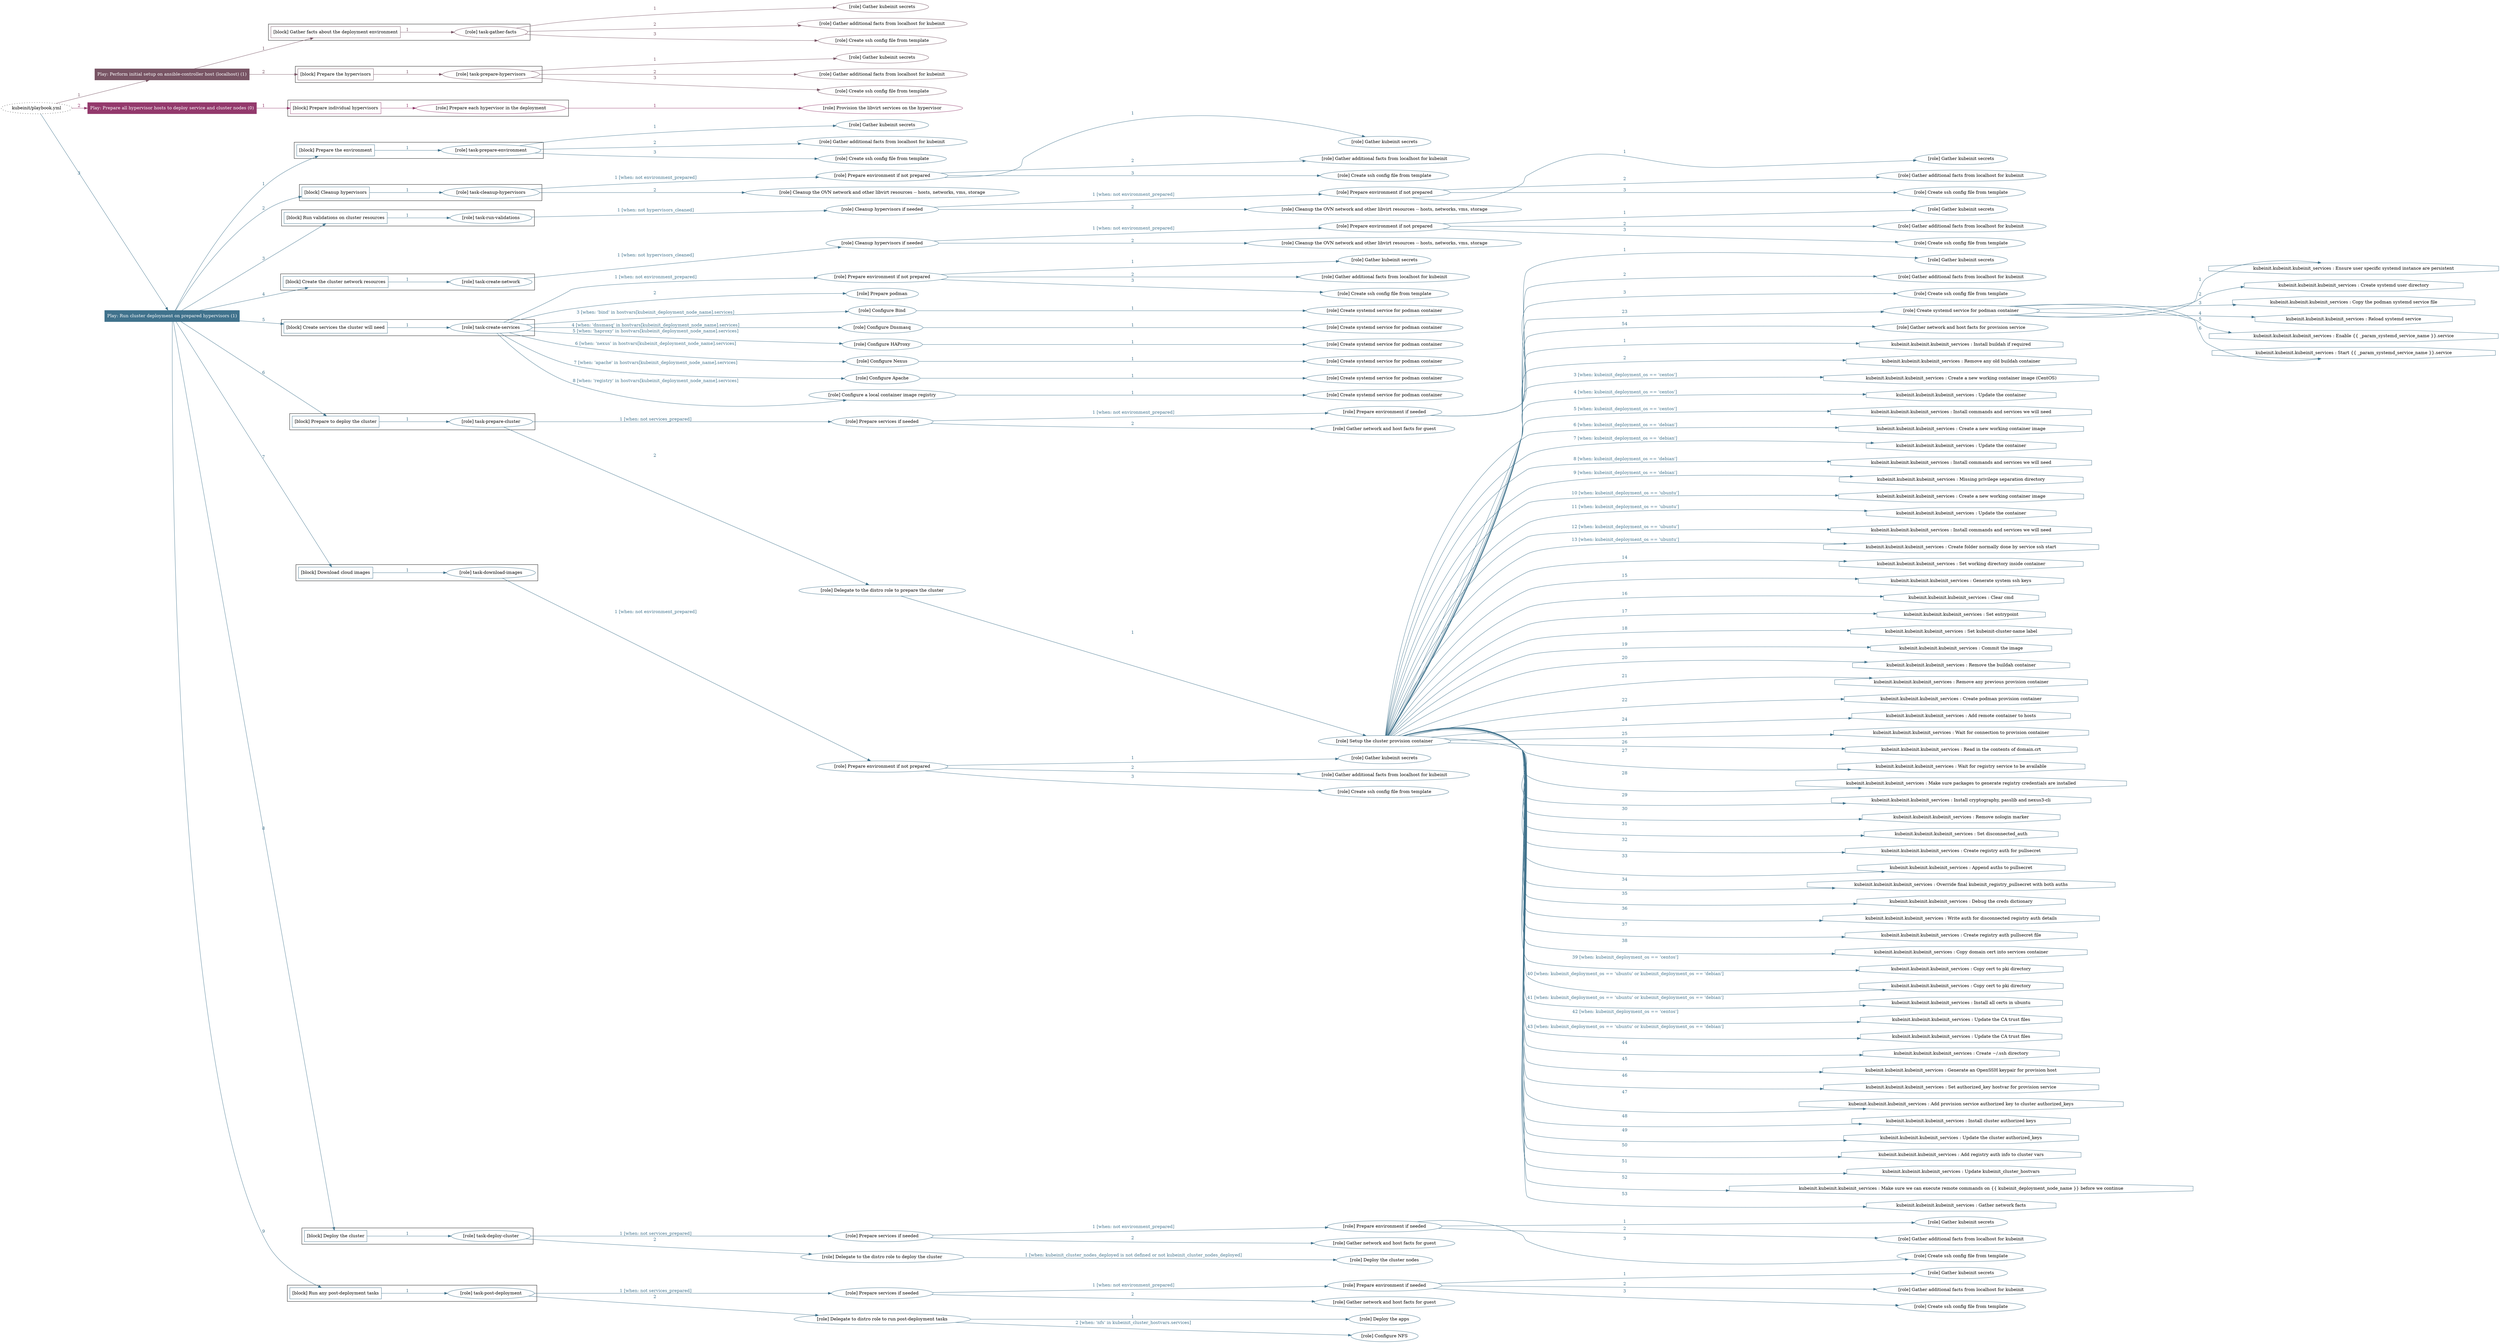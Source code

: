 digraph {
	graph [concentrate=true ordering=in rankdir=LR ratio=fill]
	edge [esep=5 sep=10]
	"kubeinit/playbook.yml" [URL="/home/runner/work/kubeinit/kubeinit/kubeinit/playbook.yml" id=playbook_f27a0008 style=dotted]
	play_2e8bc744 [label="Play: Perform initial setup on ansible-controller host (localhost) (1)" URL="/home/runner/work/kubeinit/kubeinit/kubeinit/playbook.yml" color="#785464" fontcolor="#ffffff" id=play_2e8bc744 shape=box style=filled tooltip=localhost]
	"kubeinit/playbook.yml" -> play_2e8bc744 [label="1 " color="#785464" fontcolor="#785464" id=edge_5ca5919d labeltooltip="1 " tooltip="1 "]
	subgraph "Gather kubeinit secrets" {
		role_0bb3a1ef [label="[role] Gather kubeinit secrets" URL="/home/runner/.ansible/collections/ansible_collections/kubeinit/kubeinit/roles/kubeinit_prepare/tasks/gather_kubeinit_facts.yml" color="#785464" id=role_0bb3a1ef tooltip="Gather kubeinit secrets"]
	}
	subgraph "Gather additional facts from localhost for kubeinit" {
		role_a1035f2b [label="[role] Gather additional facts from localhost for kubeinit" URL="/home/runner/.ansible/collections/ansible_collections/kubeinit/kubeinit/roles/kubeinit_prepare/tasks/gather_kubeinit_facts.yml" color="#785464" id=role_a1035f2b tooltip="Gather additional facts from localhost for kubeinit"]
	}
	subgraph "Create ssh config file from template" {
		role_08d89a3a [label="[role] Create ssh config file from template" URL="/home/runner/.ansible/collections/ansible_collections/kubeinit/kubeinit/roles/kubeinit_prepare/tasks/gather_kubeinit_facts.yml" color="#785464" id=role_08d89a3a tooltip="Create ssh config file from template"]
	}
	subgraph "task-gather-facts" {
		role_191cb596 [label="[role] task-gather-facts" URL="/home/runner/work/kubeinit/kubeinit/kubeinit/playbook.yml" color="#785464" id=role_191cb596 tooltip="task-gather-facts"]
		role_191cb596 -> role_0bb3a1ef [label="1 " color="#785464" fontcolor="#785464" id=edge_7250a85f labeltooltip="1 " tooltip="1 "]
		role_191cb596 -> role_a1035f2b [label="2 " color="#785464" fontcolor="#785464" id=edge_ae239d61 labeltooltip="2 " tooltip="2 "]
		role_191cb596 -> role_08d89a3a [label="3 " color="#785464" fontcolor="#785464" id=edge_030c1b91 labeltooltip="3 " tooltip="3 "]
	}
	subgraph "Gather kubeinit secrets" {
		role_1fba29ed [label="[role] Gather kubeinit secrets" URL="/home/runner/.ansible/collections/ansible_collections/kubeinit/kubeinit/roles/kubeinit_prepare/tasks/gather_kubeinit_facts.yml" color="#785464" id=role_1fba29ed tooltip="Gather kubeinit secrets"]
	}
	subgraph "Gather additional facts from localhost for kubeinit" {
		role_0050c28b [label="[role] Gather additional facts from localhost for kubeinit" URL="/home/runner/.ansible/collections/ansible_collections/kubeinit/kubeinit/roles/kubeinit_prepare/tasks/gather_kubeinit_facts.yml" color="#785464" id=role_0050c28b tooltip="Gather additional facts from localhost for kubeinit"]
	}
	subgraph "Create ssh config file from template" {
		role_3003d7cd [label="[role] Create ssh config file from template" URL="/home/runner/.ansible/collections/ansible_collections/kubeinit/kubeinit/roles/kubeinit_prepare/tasks/gather_kubeinit_facts.yml" color="#785464" id=role_3003d7cd tooltip="Create ssh config file from template"]
	}
	subgraph "task-prepare-hypervisors" {
		role_9655aaa0 [label="[role] task-prepare-hypervisors" URL="/home/runner/work/kubeinit/kubeinit/kubeinit/playbook.yml" color="#785464" id=role_9655aaa0 tooltip="task-prepare-hypervisors"]
		role_9655aaa0 -> role_1fba29ed [label="1 " color="#785464" fontcolor="#785464" id=edge_ab0dd203 labeltooltip="1 " tooltip="1 "]
		role_9655aaa0 -> role_0050c28b [label="2 " color="#785464" fontcolor="#785464" id=edge_91317840 labeltooltip="2 " tooltip="2 "]
		role_9655aaa0 -> role_3003d7cd [label="3 " color="#785464" fontcolor="#785464" id=edge_3f7868aa labeltooltip="3 " tooltip="3 "]
	}
	subgraph "Play: Perform initial setup on ansible-controller host (localhost) (1)" {
		play_2e8bc744 -> block_0298b0d7 [label=1 color="#785464" fontcolor="#785464" id=edge_69b1702f labeltooltip=1 tooltip=1]
		subgraph cluster_block_0298b0d7 {
			block_0298b0d7 [label="[block] Gather facts about the deployment environment" URL="/home/runner/work/kubeinit/kubeinit/kubeinit/playbook.yml" color="#785464" id=block_0298b0d7 labeltooltip="Gather facts about the deployment environment" shape=box tooltip="Gather facts about the deployment environment"]
			block_0298b0d7 -> role_191cb596 [label="1 " color="#785464" fontcolor="#785464" id=edge_c7ed0d9e labeltooltip="1 " tooltip="1 "]
		}
		play_2e8bc744 -> block_710a529e [label=2 color="#785464" fontcolor="#785464" id=edge_844c9b3a labeltooltip=2 tooltip=2]
		subgraph cluster_block_710a529e {
			block_710a529e [label="[block] Prepare the hypervisors" URL="/home/runner/work/kubeinit/kubeinit/kubeinit/playbook.yml" color="#785464" id=block_710a529e labeltooltip="Prepare the hypervisors" shape=box tooltip="Prepare the hypervisors"]
			block_710a529e -> role_9655aaa0 [label="1 " color="#785464" fontcolor="#785464" id=edge_2bcd2f5d labeltooltip="1 " tooltip="1 "]
		}
	}
	play_7e9a7105 [label="Play: Prepare all hypervisor hosts to deploy service and cluster nodes (0)" URL="/home/runner/work/kubeinit/kubeinit/kubeinit/playbook.yml" color="#93396c" fontcolor="#ffffff" id=play_7e9a7105 shape=box style=filled tooltip="Play: Prepare all hypervisor hosts to deploy service and cluster nodes (0)"]
	"kubeinit/playbook.yml" -> play_7e9a7105 [label="2 " color="#93396c" fontcolor="#93396c" id=edge_472c6025 labeltooltip="2 " tooltip="2 "]
	subgraph "Provision the libvirt services on the hypervisor" {
		role_fbd31d60 [label="[role] Provision the libvirt services on the hypervisor" URL="/home/runner/.ansible/collections/ansible_collections/kubeinit/kubeinit/roles/kubeinit_prepare/tasks/prepare_hypervisor.yml" color="#93396c" id=role_fbd31d60 tooltip="Provision the libvirt services on the hypervisor"]
	}
	subgraph "Prepare each hypervisor in the deployment" {
		role_dcf1a4f2 [label="[role] Prepare each hypervisor in the deployment" URL="/home/runner/work/kubeinit/kubeinit/kubeinit/playbook.yml" color="#93396c" id=role_dcf1a4f2 tooltip="Prepare each hypervisor in the deployment"]
		role_dcf1a4f2 -> role_fbd31d60 [label="1 " color="#93396c" fontcolor="#93396c" id=edge_5e5c751c labeltooltip="1 " tooltip="1 "]
	}
	subgraph "Play: Prepare all hypervisor hosts to deploy service and cluster nodes (0)" {
		play_7e9a7105 -> block_9383be5c [label=1 color="#93396c" fontcolor="#93396c" id=edge_57b50c0d labeltooltip=1 tooltip=1]
		subgraph cluster_block_9383be5c {
			block_9383be5c [label="[block] Prepare individual hypervisors" URL="/home/runner/work/kubeinit/kubeinit/kubeinit/playbook.yml" color="#93396c" id=block_9383be5c labeltooltip="Prepare individual hypervisors" shape=box tooltip="Prepare individual hypervisors"]
			block_9383be5c -> role_dcf1a4f2 [label="1 " color="#93396c" fontcolor="#93396c" id=edge_d3f13d70 labeltooltip="1 " tooltip="1 "]
		}
	}
	play_dd4915b4 [label="Play: Run cluster deployment on prepared hypervisors (1)" URL="/home/runner/work/kubeinit/kubeinit/kubeinit/playbook.yml" color="#40728c" fontcolor="#ffffff" id=play_dd4915b4 shape=box style=filled tooltip=localhost]
	"kubeinit/playbook.yml" -> play_dd4915b4 [label="3 " color="#40728c" fontcolor="#40728c" id=edge_4d455cd1 labeltooltip="3 " tooltip="3 "]
	subgraph "Gather kubeinit secrets" {
		role_31f0aa32 [label="[role] Gather kubeinit secrets" URL="/home/runner/.ansible/collections/ansible_collections/kubeinit/kubeinit/roles/kubeinit_prepare/tasks/gather_kubeinit_facts.yml" color="#40728c" id=role_31f0aa32 tooltip="Gather kubeinit secrets"]
	}
	subgraph "Gather additional facts from localhost for kubeinit" {
		role_401f8449 [label="[role] Gather additional facts from localhost for kubeinit" URL="/home/runner/.ansible/collections/ansible_collections/kubeinit/kubeinit/roles/kubeinit_prepare/tasks/gather_kubeinit_facts.yml" color="#40728c" id=role_401f8449 tooltip="Gather additional facts from localhost for kubeinit"]
	}
	subgraph "Create ssh config file from template" {
		role_fbb2c9af [label="[role] Create ssh config file from template" URL="/home/runner/.ansible/collections/ansible_collections/kubeinit/kubeinit/roles/kubeinit_prepare/tasks/gather_kubeinit_facts.yml" color="#40728c" id=role_fbb2c9af tooltip="Create ssh config file from template"]
	}
	subgraph "task-prepare-environment" {
		role_840ac906 [label="[role] task-prepare-environment" URL="/home/runner/work/kubeinit/kubeinit/kubeinit/playbook.yml" color="#40728c" id=role_840ac906 tooltip="task-prepare-environment"]
		role_840ac906 -> role_31f0aa32 [label="1 " color="#40728c" fontcolor="#40728c" id=edge_a85d1155 labeltooltip="1 " tooltip="1 "]
		role_840ac906 -> role_401f8449 [label="2 " color="#40728c" fontcolor="#40728c" id=edge_89cf8575 labeltooltip="2 " tooltip="2 "]
		role_840ac906 -> role_fbb2c9af [label="3 " color="#40728c" fontcolor="#40728c" id=edge_8c73746d labeltooltip="3 " tooltip="3 "]
	}
	subgraph "Gather kubeinit secrets" {
		role_61fd7482 [label="[role] Gather kubeinit secrets" URL="/home/runner/.ansible/collections/ansible_collections/kubeinit/kubeinit/roles/kubeinit_prepare/tasks/gather_kubeinit_facts.yml" color="#40728c" id=role_61fd7482 tooltip="Gather kubeinit secrets"]
	}
	subgraph "Gather additional facts from localhost for kubeinit" {
		role_3865013b [label="[role] Gather additional facts from localhost for kubeinit" URL="/home/runner/.ansible/collections/ansible_collections/kubeinit/kubeinit/roles/kubeinit_prepare/tasks/gather_kubeinit_facts.yml" color="#40728c" id=role_3865013b tooltip="Gather additional facts from localhost for kubeinit"]
	}
	subgraph "Create ssh config file from template" {
		role_0aad2473 [label="[role] Create ssh config file from template" URL="/home/runner/.ansible/collections/ansible_collections/kubeinit/kubeinit/roles/kubeinit_prepare/tasks/gather_kubeinit_facts.yml" color="#40728c" id=role_0aad2473 tooltip="Create ssh config file from template"]
	}
	subgraph "Prepare environment if not prepared" {
		role_b74f7c3f [label="[role] Prepare environment if not prepared" URL="/home/runner/.ansible/collections/ansible_collections/kubeinit/kubeinit/roles/kubeinit_prepare/tasks/cleanup_hypervisors.yml" color="#40728c" id=role_b74f7c3f tooltip="Prepare environment if not prepared"]
		role_b74f7c3f -> role_61fd7482 [label="1 " color="#40728c" fontcolor="#40728c" id=edge_0048e135 labeltooltip="1 " tooltip="1 "]
		role_b74f7c3f -> role_3865013b [label="2 " color="#40728c" fontcolor="#40728c" id=edge_4ccbd0e6 labeltooltip="2 " tooltip="2 "]
		role_b74f7c3f -> role_0aad2473 [label="3 " color="#40728c" fontcolor="#40728c" id=edge_d9497256 labeltooltip="3 " tooltip="3 "]
	}
	subgraph "Cleanup the OVN network and other libvirt resources -- hosts, networks, vms, storage" {
		role_4365c458 [label="[role] Cleanup the OVN network and other libvirt resources -- hosts, networks, vms, storage" URL="/home/runner/.ansible/collections/ansible_collections/kubeinit/kubeinit/roles/kubeinit_prepare/tasks/cleanup_hypervisors.yml" color="#40728c" id=role_4365c458 tooltip="Cleanup the OVN network and other libvirt resources -- hosts, networks, vms, storage"]
	}
	subgraph "task-cleanup-hypervisors" {
		role_0cfd08cd [label="[role] task-cleanup-hypervisors" URL="/home/runner/work/kubeinit/kubeinit/kubeinit/playbook.yml" color="#40728c" id=role_0cfd08cd tooltip="task-cleanup-hypervisors"]
		role_0cfd08cd -> role_b74f7c3f [label="1 [when: not environment_prepared]" color="#40728c" fontcolor="#40728c" id=edge_fb7de4c1 labeltooltip="1 [when: not environment_prepared]" tooltip="1 [when: not environment_prepared]"]
		role_0cfd08cd -> role_4365c458 [label="2 " color="#40728c" fontcolor="#40728c" id=edge_c61a5261 labeltooltip="2 " tooltip="2 "]
	}
	subgraph "Gather kubeinit secrets" {
		role_c9c3008c [label="[role] Gather kubeinit secrets" URL="/home/runner/.ansible/collections/ansible_collections/kubeinit/kubeinit/roles/kubeinit_prepare/tasks/gather_kubeinit_facts.yml" color="#40728c" id=role_c9c3008c tooltip="Gather kubeinit secrets"]
	}
	subgraph "Gather additional facts from localhost for kubeinit" {
		role_fba70400 [label="[role] Gather additional facts from localhost for kubeinit" URL="/home/runner/.ansible/collections/ansible_collections/kubeinit/kubeinit/roles/kubeinit_prepare/tasks/gather_kubeinit_facts.yml" color="#40728c" id=role_fba70400 tooltip="Gather additional facts from localhost for kubeinit"]
	}
	subgraph "Create ssh config file from template" {
		role_605533f8 [label="[role] Create ssh config file from template" URL="/home/runner/.ansible/collections/ansible_collections/kubeinit/kubeinit/roles/kubeinit_prepare/tasks/gather_kubeinit_facts.yml" color="#40728c" id=role_605533f8 tooltip="Create ssh config file from template"]
	}
	subgraph "Prepare environment if not prepared" {
		role_6e4676c3 [label="[role] Prepare environment if not prepared" URL="/home/runner/.ansible/collections/ansible_collections/kubeinit/kubeinit/roles/kubeinit_prepare/tasks/cleanup_hypervisors.yml" color="#40728c" id=role_6e4676c3 tooltip="Prepare environment if not prepared"]
		role_6e4676c3 -> role_c9c3008c [label="1 " color="#40728c" fontcolor="#40728c" id=edge_657fd590 labeltooltip="1 " tooltip="1 "]
		role_6e4676c3 -> role_fba70400 [label="2 " color="#40728c" fontcolor="#40728c" id=edge_cdc9aa40 labeltooltip="2 " tooltip="2 "]
		role_6e4676c3 -> role_605533f8 [label="3 " color="#40728c" fontcolor="#40728c" id=edge_c4528400 labeltooltip="3 " tooltip="3 "]
	}
	subgraph "Cleanup the OVN network and other libvirt resources -- hosts, networks, vms, storage" {
		role_dda45b0a [label="[role] Cleanup the OVN network and other libvirt resources -- hosts, networks, vms, storage" URL="/home/runner/.ansible/collections/ansible_collections/kubeinit/kubeinit/roles/kubeinit_prepare/tasks/cleanup_hypervisors.yml" color="#40728c" id=role_dda45b0a tooltip="Cleanup the OVN network and other libvirt resources -- hosts, networks, vms, storage"]
	}
	subgraph "Cleanup hypervisors if needed" {
		role_7c5b7581 [label="[role] Cleanup hypervisors if needed" URL="/home/runner/.ansible/collections/ansible_collections/kubeinit/kubeinit/roles/kubeinit_validations/tasks/main.yml" color="#40728c" id=role_7c5b7581 tooltip="Cleanup hypervisors if needed"]
		role_7c5b7581 -> role_6e4676c3 [label="1 [when: not environment_prepared]" color="#40728c" fontcolor="#40728c" id=edge_c06ff1a8 labeltooltip="1 [when: not environment_prepared]" tooltip="1 [when: not environment_prepared]"]
		role_7c5b7581 -> role_dda45b0a [label="2 " color="#40728c" fontcolor="#40728c" id=edge_92712f5f labeltooltip="2 " tooltip="2 "]
	}
	subgraph "task-run-validations" {
		role_0271cb24 [label="[role] task-run-validations" URL="/home/runner/work/kubeinit/kubeinit/kubeinit/playbook.yml" color="#40728c" id=role_0271cb24 tooltip="task-run-validations"]
		role_0271cb24 -> role_7c5b7581 [label="1 [when: not hypervisors_cleaned]" color="#40728c" fontcolor="#40728c" id=edge_22b7091a labeltooltip="1 [when: not hypervisors_cleaned]" tooltip="1 [when: not hypervisors_cleaned]"]
	}
	subgraph "Gather kubeinit secrets" {
		role_aaaa50ad [label="[role] Gather kubeinit secrets" URL="/home/runner/.ansible/collections/ansible_collections/kubeinit/kubeinit/roles/kubeinit_prepare/tasks/gather_kubeinit_facts.yml" color="#40728c" id=role_aaaa50ad tooltip="Gather kubeinit secrets"]
	}
	subgraph "Gather additional facts from localhost for kubeinit" {
		role_8c787e97 [label="[role] Gather additional facts from localhost for kubeinit" URL="/home/runner/.ansible/collections/ansible_collections/kubeinit/kubeinit/roles/kubeinit_prepare/tasks/gather_kubeinit_facts.yml" color="#40728c" id=role_8c787e97 tooltip="Gather additional facts from localhost for kubeinit"]
	}
	subgraph "Create ssh config file from template" {
		role_92f8bba7 [label="[role] Create ssh config file from template" URL="/home/runner/.ansible/collections/ansible_collections/kubeinit/kubeinit/roles/kubeinit_prepare/tasks/gather_kubeinit_facts.yml" color="#40728c" id=role_92f8bba7 tooltip="Create ssh config file from template"]
	}
	subgraph "Prepare environment if not prepared" {
		role_9f0198bc [label="[role] Prepare environment if not prepared" URL="/home/runner/.ansible/collections/ansible_collections/kubeinit/kubeinit/roles/kubeinit_prepare/tasks/cleanup_hypervisors.yml" color="#40728c" id=role_9f0198bc tooltip="Prepare environment if not prepared"]
		role_9f0198bc -> role_aaaa50ad [label="1 " color="#40728c" fontcolor="#40728c" id=edge_b4e16057 labeltooltip="1 " tooltip="1 "]
		role_9f0198bc -> role_8c787e97 [label="2 " color="#40728c" fontcolor="#40728c" id=edge_7cc36e58 labeltooltip="2 " tooltip="2 "]
		role_9f0198bc -> role_92f8bba7 [label="3 " color="#40728c" fontcolor="#40728c" id=edge_04e2a831 labeltooltip="3 " tooltip="3 "]
	}
	subgraph "Cleanup the OVN network and other libvirt resources -- hosts, networks, vms, storage" {
		role_6fd7ffd8 [label="[role] Cleanup the OVN network and other libvirt resources -- hosts, networks, vms, storage" URL="/home/runner/.ansible/collections/ansible_collections/kubeinit/kubeinit/roles/kubeinit_prepare/tasks/cleanup_hypervisors.yml" color="#40728c" id=role_6fd7ffd8 tooltip="Cleanup the OVN network and other libvirt resources -- hosts, networks, vms, storage"]
	}
	subgraph "Cleanup hypervisors if needed" {
		role_b2e7d078 [label="[role] Cleanup hypervisors if needed" URL="/home/runner/.ansible/collections/ansible_collections/kubeinit/kubeinit/roles/kubeinit_libvirt/tasks/create_network.yml" color="#40728c" id=role_b2e7d078 tooltip="Cleanup hypervisors if needed"]
		role_b2e7d078 -> role_9f0198bc [label="1 [when: not environment_prepared]" color="#40728c" fontcolor="#40728c" id=edge_4cead247 labeltooltip="1 [when: not environment_prepared]" tooltip="1 [when: not environment_prepared]"]
		role_b2e7d078 -> role_6fd7ffd8 [label="2 " color="#40728c" fontcolor="#40728c" id=edge_9e45aae5 labeltooltip="2 " tooltip="2 "]
	}
	subgraph "task-create-network" {
		role_0075646c [label="[role] task-create-network" URL="/home/runner/work/kubeinit/kubeinit/kubeinit/playbook.yml" color="#40728c" id=role_0075646c tooltip="task-create-network"]
		role_0075646c -> role_b2e7d078 [label="1 [when: not hypervisors_cleaned]" color="#40728c" fontcolor="#40728c" id=edge_94ce4605 labeltooltip="1 [when: not hypervisors_cleaned]" tooltip="1 [when: not hypervisors_cleaned]"]
	}
	subgraph "Gather kubeinit secrets" {
		role_fb95b9da [label="[role] Gather kubeinit secrets" URL="/home/runner/.ansible/collections/ansible_collections/kubeinit/kubeinit/roles/kubeinit_prepare/tasks/gather_kubeinit_facts.yml" color="#40728c" id=role_fb95b9da tooltip="Gather kubeinit secrets"]
	}
	subgraph "Gather additional facts from localhost for kubeinit" {
		role_01be8d52 [label="[role] Gather additional facts from localhost for kubeinit" URL="/home/runner/.ansible/collections/ansible_collections/kubeinit/kubeinit/roles/kubeinit_prepare/tasks/gather_kubeinit_facts.yml" color="#40728c" id=role_01be8d52 tooltip="Gather additional facts from localhost for kubeinit"]
	}
	subgraph "Create ssh config file from template" {
		role_9c1287dc [label="[role] Create ssh config file from template" URL="/home/runner/.ansible/collections/ansible_collections/kubeinit/kubeinit/roles/kubeinit_prepare/tasks/gather_kubeinit_facts.yml" color="#40728c" id=role_9c1287dc tooltip="Create ssh config file from template"]
	}
	subgraph "Prepare environment if not prepared" {
		role_0d5fbac8 [label="[role] Prepare environment if not prepared" URL="/home/runner/.ansible/collections/ansible_collections/kubeinit/kubeinit/roles/kubeinit_services/tasks/main.yml" color="#40728c" id=role_0d5fbac8 tooltip="Prepare environment if not prepared"]
		role_0d5fbac8 -> role_fb95b9da [label="1 " color="#40728c" fontcolor="#40728c" id=edge_af1b6f53 labeltooltip="1 " tooltip="1 "]
		role_0d5fbac8 -> role_01be8d52 [label="2 " color="#40728c" fontcolor="#40728c" id=edge_a9f04439 labeltooltip="2 " tooltip="2 "]
		role_0d5fbac8 -> role_9c1287dc [label="3 " color="#40728c" fontcolor="#40728c" id=edge_648359fe labeltooltip="3 " tooltip="3 "]
	}
	subgraph "Prepare podman" {
		role_283309b7 [label="[role] Prepare podman" URL="/home/runner/.ansible/collections/ansible_collections/kubeinit/kubeinit/roles/kubeinit_services/tasks/00_create_service_pod.yml" color="#40728c" id=role_283309b7 tooltip="Prepare podman"]
	}
	subgraph "Create systemd service for podman container" {
		role_4c718098 [label="[role] Create systemd service for podman container" URL="/home/runner/.ansible/collections/ansible_collections/kubeinit/kubeinit/roles/kubeinit_bind/tasks/main.yml" color="#40728c" id=role_4c718098 tooltip="Create systemd service for podman container"]
	}
	subgraph "Configure Bind" {
		role_8a4d60c2 [label="[role] Configure Bind" URL="/home/runner/.ansible/collections/ansible_collections/kubeinit/kubeinit/roles/kubeinit_services/tasks/start_services_containers.yml" color="#40728c" id=role_8a4d60c2 tooltip="Configure Bind"]
		role_8a4d60c2 -> role_4c718098 [label="1 " color="#40728c" fontcolor="#40728c" id=edge_00443ea5 labeltooltip="1 " tooltip="1 "]
	}
	subgraph "Create systemd service for podman container" {
		role_7920fce8 [label="[role] Create systemd service for podman container" URL="/home/runner/.ansible/collections/ansible_collections/kubeinit/kubeinit/roles/kubeinit_dnsmasq/tasks/main.yml" color="#40728c" id=role_7920fce8 tooltip="Create systemd service for podman container"]
	}
	subgraph "Configure Dnsmasq" {
		role_6db5f2e6 [label="[role] Configure Dnsmasq" URL="/home/runner/.ansible/collections/ansible_collections/kubeinit/kubeinit/roles/kubeinit_services/tasks/start_services_containers.yml" color="#40728c" id=role_6db5f2e6 tooltip="Configure Dnsmasq"]
		role_6db5f2e6 -> role_7920fce8 [label="1 " color="#40728c" fontcolor="#40728c" id=edge_6afa47bd labeltooltip="1 " tooltip="1 "]
	}
	subgraph "Create systemd service for podman container" {
		role_2d4b7bfb [label="[role] Create systemd service for podman container" URL="/home/runner/.ansible/collections/ansible_collections/kubeinit/kubeinit/roles/kubeinit_haproxy/tasks/main.yml" color="#40728c" id=role_2d4b7bfb tooltip="Create systemd service for podman container"]
	}
	subgraph "Configure HAProxy" {
		role_487888b1 [label="[role] Configure HAProxy" URL="/home/runner/.ansible/collections/ansible_collections/kubeinit/kubeinit/roles/kubeinit_services/tasks/start_services_containers.yml" color="#40728c" id=role_487888b1 tooltip="Configure HAProxy"]
		role_487888b1 -> role_2d4b7bfb [label="1 " color="#40728c" fontcolor="#40728c" id=edge_7ec34d53 labeltooltip="1 " tooltip="1 "]
	}
	subgraph "Create systemd service for podman container" {
		role_91b3b420 [label="[role] Create systemd service for podman container" URL="/home/runner/.ansible/collections/ansible_collections/kubeinit/kubeinit/roles/kubeinit_nexus/tasks/main.yml" color="#40728c" id=role_91b3b420 tooltip="Create systemd service for podman container"]
	}
	subgraph "Configure Nexus" {
		role_14b2df37 [label="[role] Configure Nexus" URL="/home/runner/.ansible/collections/ansible_collections/kubeinit/kubeinit/roles/kubeinit_services/tasks/start_services_containers.yml" color="#40728c" id=role_14b2df37 tooltip="Configure Nexus"]
		role_14b2df37 -> role_91b3b420 [label="1 " color="#40728c" fontcolor="#40728c" id=edge_ce550071 labeltooltip="1 " tooltip="1 "]
	}
	subgraph "Create systemd service for podman container" {
		role_d5607057 [label="[role] Create systemd service for podman container" URL="/home/runner/.ansible/collections/ansible_collections/kubeinit/kubeinit/roles/kubeinit_apache/tasks/main.yml" color="#40728c" id=role_d5607057 tooltip="Create systemd service for podman container"]
	}
	subgraph "Configure Apache" {
		role_b218946c [label="[role] Configure Apache" URL="/home/runner/.ansible/collections/ansible_collections/kubeinit/kubeinit/roles/kubeinit_services/tasks/start_services_containers.yml" color="#40728c" id=role_b218946c tooltip="Configure Apache"]
		role_b218946c -> role_d5607057 [label="1 " color="#40728c" fontcolor="#40728c" id=edge_02e7348d labeltooltip="1 " tooltip="1 "]
	}
	subgraph "Create systemd service for podman container" {
		role_7fdeca54 [label="[role] Create systemd service for podman container" URL="/home/runner/.ansible/collections/ansible_collections/kubeinit/kubeinit/roles/kubeinit_registry/tasks/main.yml" color="#40728c" id=role_7fdeca54 tooltip="Create systemd service for podman container"]
	}
	subgraph "Configure a local container image registry" {
		role_4f1f7845 [label="[role] Configure a local container image registry" URL="/home/runner/.ansible/collections/ansible_collections/kubeinit/kubeinit/roles/kubeinit_services/tasks/start_services_containers.yml" color="#40728c" id=role_4f1f7845 tooltip="Configure a local container image registry"]
		role_4f1f7845 -> role_7fdeca54 [label="1 " color="#40728c" fontcolor="#40728c" id=edge_08baba1a labeltooltip="1 " tooltip="1 "]
	}
	subgraph "task-create-services" {
		role_9c176b8f [label="[role] task-create-services" URL="/home/runner/work/kubeinit/kubeinit/kubeinit/playbook.yml" color="#40728c" id=role_9c176b8f tooltip="task-create-services"]
		role_9c176b8f -> role_0d5fbac8 [label="1 [when: not environment_prepared]" color="#40728c" fontcolor="#40728c" id=edge_d92ca303 labeltooltip="1 [when: not environment_prepared]" tooltip="1 [when: not environment_prepared]"]
		role_9c176b8f -> role_283309b7 [label="2 " color="#40728c" fontcolor="#40728c" id=edge_86da793f labeltooltip="2 " tooltip="2 "]
		role_9c176b8f -> role_8a4d60c2 [label="3 [when: 'bind' in hostvars[kubeinit_deployment_node_name].services]" color="#40728c" fontcolor="#40728c" id=edge_845f9e10 labeltooltip="3 [when: 'bind' in hostvars[kubeinit_deployment_node_name].services]" tooltip="3 [when: 'bind' in hostvars[kubeinit_deployment_node_name].services]"]
		role_9c176b8f -> role_6db5f2e6 [label="4 [when: 'dnsmasq' in hostvars[kubeinit_deployment_node_name].services]" color="#40728c" fontcolor="#40728c" id=edge_02b97fc9 labeltooltip="4 [when: 'dnsmasq' in hostvars[kubeinit_deployment_node_name].services]" tooltip="4 [when: 'dnsmasq' in hostvars[kubeinit_deployment_node_name].services]"]
		role_9c176b8f -> role_487888b1 [label="5 [when: 'haproxy' in hostvars[kubeinit_deployment_node_name].services]" color="#40728c" fontcolor="#40728c" id=edge_0a831359 labeltooltip="5 [when: 'haproxy' in hostvars[kubeinit_deployment_node_name].services]" tooltip="5 [when: 'haproxy' in hostvars[kubeinit_deployment_node_name].services]"]
		role_9c176b8f -> role_14b2df37 [label="6 [when: 'nexus' in hostvars[kubeinit_deployment_node_name].services]" color="#40728c" fontcolor="#40728c" id=edge_0132c335 labeltooltip="6 [when: 'nexus' in hostvars[kubeinit_deployment_node_name].services]" tooltip="6 [when: 'nexus' in hostvars[kubeinit_deployment_node_name].services]"]
		role_9c176b8f -> role_b218946c [label="7 [when: 'apache' in hostvars[kubeinit_deployment_node_name].services]" color="#40728c" fontcolor="#40728c" id=edge_b4de292b labeltooltip="7 [when: 'apache' in hostvars[kubeinit_deployment_node_name].services]" tooltip="7 [when: 'apache' in hostvars[kubeinit_deployment_node_name].services]"]
		role_9c176b8f -> role_4f1f7845 [label="8 [when: 'registry' in hostvars[kubeinit_deployment_node_name].services]" color="#40728c" fontcolor="#40728c" id=edge_2892acb4 labeltooltip="8 [when: 'registry' in hostvars[kubeinit_deployment_node_name].services]" tooltip="8 [when: 'registry' in hostvars[kubeinit_deployment_node_name].services]"]
	}
	subgraph "Gather kubeinit secrets" {
		role_8d7f5ef1 [label="[role] Gather kubeinit secrets" URL="/home/runner/.ansible/collections/ansible_collections/kubeinit/kubeinit/roles/kubeinit_prepare/tasks/gather_kubeinit_facts.yml" color="#40728c" id=role_8d7f5ef1 tooltip="Gather kubeinit secrets"]
	}
	subgraph "Gather additional facts from localhost for kubeinit" {
		role_e1c18a52 [label="[role] Gather additional facts from localhost for kubeinit" URL="/home/runner/.ansible/collections/ansible_collections/kubeinit/kubeinit/roles/kubeinit_prepare/tasks/gather_kubeinit_facts.yml" color="#40728c" id=role_e1c18a52 tooltip="Gather additional facts from localhost for kubeinit"]
	}
	subgraph "Create ssh config file from template" {
		role_2dee15ce [label="[role] Create ssh config file from template" URL="/home/runner/.ansible/collections/ansible_collections/kubeinit/kubeinit/roles/kubeinit_prepare/tasks/gather_kubeinit_facts.yml" color="#40728c" id=role_2dee15ce tooltip="Create ssh config file from template"]
	}
	subgraph "Prepare environment if needed" {
		role_4fc3ca38 [label="[role] Prepare environment if needed" URL="/home/runner/.ansible/collections/ansible_collections/kubeinit/kubeinit/roles/kubeinit_services/tasks/prepare_services.yml" color="#40728c" id=role_4fc3ca38 tooltip="Prepare environment if needed"]
		role_4fc3ca38 -> role_8d7f5ef1 [label="1 " color="#40728c" fontcolor="#40728c" id=edge_e3251e21 labeltooltip="1 " tooltip="1 "]
		role_4fc3ca38 -> role_e1c18a52 [label="2 " color="#40728c" fontcolor="#40728c" id=edge_b69ebb83 labeltooltip="2 " tooltip="2 "]
		role_4fc3ca38 -> role_2dee15ce [label="3 " color="#40728c" fontcolor="#40728c" id=edge_7a5b4f19 labeltooltip="3 " tooltip="3 "]
	}
	subgraph "Gather network and host facts for guest" {
		role_92db38ca [label="[role] Gather network and host facts for guest" URL="/home/runner/.ansible/collections/ansible_collections/kubeinit/kubeinit/roles/kubeinit_services/tasks/prepare_services.yml" color="#40728c" id=role_92db38ca tooltip="Gather network and host facts for guest"]
	}
	subgraph "Prepare services if needed" {
		role_4e1ebf03 [label="[role] Prepare services if needed" URL="/home/runner/.ansible/collections/ansible_collections/kubeinit/kubeinit/roles/kubeinit_prepare/tasks/prepare_cluster.yml" color="#40728c" id=role_4e1ebf03 tooltip="Prepare services if needed"]
		role_4e1ebf03 -> role_4fc3ca38 [label="1 [when: not environment_prepared]" color="#40728c" fontcolor="#40728c" id=edge_07907332 labeltooltip="1 [when: not environment_prepared]" tooltip="1 [when: not environment_prepared]"]
		role_4e1ebf03 -> role_92db38ca [label="2 " color="#40728c" fontcolor="#40728c" id=edge_390f0cb1 labeltooltip="2 " tooltip="2 "]
	}
	subgraph "Create systemd service for podman container" {
		role_4affb390 [label="[role] Create systemd service for podman container" URL="/home/runner/.ansible/collections/ansible_collections/kubeinit/kubeinit/roles/kubeinit_services/tasks/create_provision_container.yml" color="#40728c" id=role_4affb390 tooltip="Create systemd service for podman container"]
		task_bca564a6 [label="kubeinit.kubeinit.kubeinit_services : Ensure user specific systemd instance are persistent" URL="/home/runner/.ansible/collections/ansible_collections/kubeinit/kubeinit/roles/kubeinit_services/tasks/create_managed_service.yml" color="#40728c" id=task_bca564a6 shape=octagon tooltip="kubeinit.kubeinit.kubeinit_services : Ensure user specific systemd instance are persistent"]
		role_4affb390 -> task_bca564a6 [label="1 " color="#40728c" fontcolor="#40728c" id=edge_8f0b26d1 labeltooltip="1 " tooltip="1 "]
		task_182cb019 [label="kubeinit.kubeinit.kubeinit_services : Create systemd user directory" URL="/home/runner/.ansible/collections/ansible_collections/kubeinit/kubeinit/roles/kubeinit_services/tasks/create_managed_service.yml" color="#40728c" id=task_182cb019 shape=octagon tooltip="kubeinit.kubeinit.kubeinit_services : Create systemd user directory"]
		role_4affb390 -> task_182cb019 [label="2 " color="#40728c" fontcolor="#40728c" id=edge_547e47fd labeltooltip="2 " tooltip="2 "]
		task_8e891c08 [label="kubeinit.kubeinit.kubeinit_services : Copy the podman systemd service file" URL="/home/runner/.ansible/collections/ansible_collections/kubeinit/kubeinit/roles/kubeinit_services/tasks/create_managed_service.yml" color="#40728c" id=task_8e891c08 shape=octagon tooltip="kubeinit.kubeinit.kubeinit_services : Copy the podman systemd service file"]
		role_4affb390 -> task_8e891c08 [label="3 " color="#40728c" fontcolor="#40728c" id=edge_8dc17053 labeltooltip="3 " tooltip="3 "]
		task_6b7f5aa5 [label="kubeinit.kubeinit.kubeinit_services : Reload systemd service" URL="/home/runner/.ansible/collections/ansible_collections/kubeinit/kubeinit/roles/kubeinit_services/tasks/create_managed_service.yml" color="#40728c" id=task_6b7f5aa5 shape=octagon tooltip="kubeinit.kubeinit.kubeinit_services : Reload systemd service"]
		role_4affb390 -> task_6b7f5aa5 [label="4 " color="#40728c" fontcolor="#40728c" id=edge_a482c0b1 labeltooltip="4 " tooltip="4 "]
		task_f1876f94 [label="kubeinit.kubeinit.kubeinit_services : Enable {{ _param_systemd_service_name }}.service" URL="/home/runner/.ansible/collections/ansible_collections/kubeinit/kubeinit/roles/kubeinit_services/tasks/create_managed_service.yml" color="#40728c" id=task_f1876f94 shape=octagon tooltip="kubeinit.kubeinit.kubeinit_services : Enable {{ _param_systemd_service_name }}.service"]
		role_4affb390 -> task_f1876f94 [label="5 " color="#40728c" fontcolor="#40728c" id=edge_d202f51e labeltooltip="5 " tooltip="5 "]
		task_826a0266 [label="kubeinit.kubeinit.kubeinit_services : Start {{ _param_systemd_service_name }}.service" URL="/home/runner/.ansible/collections/ansible_collections/kubeinit/kubeinit/roles/kubeinit_services/tasks/create_managed_service.yml" color="#40728c" id=task_826a0266 shape=octagon tooltip="kubeinit.kubeinit.kubeinit_services : Start {{ _param_systemd_service_name }}.service"]
		role_4affb390 -> task_826a0266 [label="6 " color="#40728c" fontcolor="#40728c" id=edge_567e9853 labeltooltip="6 " tooltip="6 "]
	}
	subgraph "Gather network and host facts for provision service" {
		role_3abde5db [label="[role] Gather network and host facts for provision service" URL="/home/runner/.ansible/collections/ansible_collections/kubeinit/kubeinit/roles/kubeinit_services/tasks/create_provision_container.yml" color="#40728c" id=role_3abde5db tooltip="Gather network and host facts for provision service"]
	}
	subgraph "Setup the cluster provision container" {
		role_ff0c3365 [label="[role] Setup the cluster provision container" URL="/home/runner/.ansible/collections/ansible_collections/kubeinit/kubeinit/roles/kubeinit_cdk/tasks/prepare_cluster.yml" color="#40728c" id=role_ff0c3365 tooltip="Setup the cluster provision container"]
		task_e4210a30 [label="kubeinit.kubeinit.kubeinit_services : Install buildah if required" URL="/home/runner/.ansible/collections/ansible_collections/kubeinit/kubeinit/roles/kubeinit_services/tasks/create_provision_container.yml" color="#40728c" id=task_e4210a30 shape=octagon tooltip="kubeinit.kubeinit.kubeinit_services : Install buildah if required"]
		role_ff0c3365 -> task_e4210a30 [label="1 " color="#40728c" fontcolor="#40728c" id=edge_a33414c7 labeltooltip="1 " tooltip="1 "]
		task_a9f7bf90 [label="kubeinit.kubeinit.kubeinit_services : Remove any old buildah container" URL="/home/runner/.ansible/collections/ansible_collections/kubeinit/kubeinit/roles/kubeinit_services/tasks/create_provision_container.yml" color="#40728c" id=task_a9f7bf90 shape=octagon tooltip="kubeinit.kubeinit.kubeinit_services : Remove any old buildah container"]
		role_ff0c3365 -> task_a9f7bf90 [label="2 " color="#40728c" fontcolor="#40728c" id=edge_09639f37 labeltooltip="2 " tooltip="2 "]
		task_c2f0c806 [label="kubeinit.kubeinit.kubeinit_services : Create a new working container image (CentOS)" URL="/home/runner/.ansible/collections/ansible_collections/kubeinit/kubeinit/roles/kubeinit_services/tasks/create_provision_container.yml" color="#40728c" id=task_c2f0c806 shape=octagon tooltip="kubeinit.kubeinit.kubeinit_services : Create a new working container image (CentOS)"]
		role_ff0c3365 -> task_c2f0c806 [label="3 [when: kubeinit_deployment_os == 'centos']" color="#40728c" fontcolor="#40728c" id=edge_1567483c labeltooltip="3 [when: kubeinit_deployment_os == 'centos']" tooltip="3 [when: kubeinit_deployment_os == 'centos']"]
		task_8476a0fa [label="kubeinit.kubeinit.kubeinit_services : Update the container" URL="/home/runner/.ansible/collections/ansible_collections/kubeinit/kubeinit/roles/kubeinit_services/tasks/create_provision_container.yml" color="#40728c" id=task_8476a0fa shape=octagon tooltip="kubeinit.kubeinit.kubeinit_services : Update the container"]
		role_ff0c3365 -> task_8476a0fa [label="4 [when: kubeinit_deployment_os == 'centos']" color="#40728c" fontcolor="#40728c" id=edge_cb00f955 labeltooltip="4 [when: kubeinit_deployment_os == 'centos']" tooltip="4 [when: kubeinit_deployment_os == 'centos']"]
		task_d90e1126 [label="kubeinit.kubeinit.kubeinit_services : Install commands and services we will need" URL="/home/runner/.ansible/collections/ansible_collections/kubeinit/kubeinit/roles/kubeinit_services/tasks/create_provision_container.yml" color="#40728c" id=task_d90e1126 shape=octagon tooltip="kubeinit.kubeinit.kubeinit_services : Install commands and services we will need"]
		role_ff0c3365 -> task_d90e1126 [label="5 [when: kubeinit_deployment_os == 'centos']" color="#40728c" fontcolor="#40728c" id=edge_b2854854 labeltooltip="5 [when: kubeinit_deployment_os == 'centos']" tooltip="5 [when: kubeinit_deployment_os == 'centos']"]
		task_a47898bf [label="kubeinit.kubeinit.kubeinit_services : Create a new working container image" URL="/home/runner/.ansible/collections/ansible_collections/kubeinit/kubeinit/roles/kubeinit_services/tasks/create_provision_container.yml" color="#40728c" id=task_a47898bf shape=octagon tooltip="kubeinit.kubeinit.kubeinit_services : Create a new working container image"]
		role_ff0c3365 -> task_a47898bf [label="6 [when: kubeinit_deployment_os == 'debian']" color="#40728c" fontcolor="#40728c" id=edge_1917ee98 labeltooltip="6 [when: kubeinit_deployment_os == 'debian']" tooltip="6 [when: kubeinit_deployment_os == 'debian']"]
		task_e2aa83f0 [label="kubeinit.kubeinit.kubeinit_services : Update the container" URL="/home/runner/.ansible/collections/ansible_collections/kubeinit/kubeinit/roles/kubeinit_services/tasks/create_provision_container.yml" color="#40728c" id=task_e2aa83f0 shape=octagon tooltip="kubeinit.kubeinit.kubeinit_services : Update the container"]
		role_ff0c3365 -> task_e2aa83f0 [label="7 [when: kubeinit_deployment_os == 'debian']" color="#40728c" fontcolor="#40728c" id=edge_b2eb9575 labeltooltip="7 [when: kubeinit_deployment_os == 'debian']" tooltip="7 [when: kubeinit_deployment_os == 'debian']"]
		task_9b438528 [label="kubeinit.kubeinit.kubeinit_services : Install commands and services we will need" URL="/home/runner/.ansible/collections/ansible_collections/kubeinit/kubeinit/roles/kubeinit_services/tasks/create_provision_container.yml" color="#40728c" id=task_9b438528 shape=octagon tooltip="kubeinit.kubeinit.kubeinit_services : Install commands and services we will need"]
		role_ff0c3365 -> task_9b438528 [label="8 [when: kubeinit_deployment_os == 'debian']" color="#40728c" fontcolor="#40728c" id=edge_ef3df02c labeltooltip="8 [when: kubeinit_deployment_os == 'debian']" tooltip="8 [when: kubeinit_deployment_os == 'debian']"]
		task_0a9e17eb [label="kubeinit.kubeinit.kubeinit_services : Missing privilege separation directory" URL="/home/runner/.ansible/collections/ansible_collections/kubeinit/kubeinit/roles/kubeinit_services/tasks/create_provision_container.yml" color="#40728c" id=task_0a9e17eb shape=octagon tooltip="kubeinit.kubeinit.kubeinit_services : Missing privilege separation directory"]
		role_ff0c3365 -> task_0a9e17eb [label="9 [when: kubeinit_deployment_os == 'debian']" color="#40728c" fontcolor="#40728c" id=edge_90493a3a labeltooltip="9 [when: kubeinit_deployment_os == 'debian']" tooltip="9 [when: kubeinit_deployment_os == 'debian']"]
		task_5cdc67f1 [label="kubeinit.kubeinit.kubeinit_services : Create a new working container image" URL="/home/runner/.ansible/collections/ansible_collections/kubeinit/kubeinit/roles/kubeinit_services/tasks/create_provision_container.yml" color="#40728c" id=task_5cdc67f1 shape=octagon tooltip="kubeinit.kubeinit.kubeinit_services : Create a new working container image"]
		role_ff0c3365 -> task_5cdc67f1 [label="10 [when: kubeinit_deployment_os == 'ubuntu']" color="#40728c" fontcolor="#40728c" id=edge_a52e976a labeltooltip="10 [when: kubeinit_deployment_os == 'ubuntu']" tooltip="10 [when: kubeinit_deployment_os == 'ubuntu']"]
		task_49890903 [label="kubeinit.kubeinit.kubeinit_services : Update the container" URL="/home/runner/.ansible/collections/ansible_collections/kubeinit/kubeinit/roles/kubeinit_services/tasks/create_provision_container.yml" color="#40728c" id=task_49890903 shape=octagon tooltip="kubeinit.kubeinit.kubeinit_services : Update the container"]
		role_ff0c3365 -> task_49890903 [label="11 [when: kubeinit_deployment_os == 'ubuntu']" color="#40728c" fontcolor="#40728c" id=edge_e48fe7cc labeltooltip="11 [when: kubeinit_deployment_os == 'ubuntu']" tooltip="11 [when: kubeinit_deployment_os == 'ubuntu']"]
		task_692b8913 [label="kubeinit.kubeinit.kubeinit_services : Install commands and services we will need" URL="/home/runner/.ansible/collections/ansible_collections/kubeinit/kubeinit/roles/kubeinit_services/tasks/create_provision_container.yml" color="#40728c" id=task_692b8913 shape=octagon tooltip="kubeinit.kubeinit.kubeinit_services : Install commands and services we will need"]
		role_ff0c3365 -> task_692b8913 [label="12 [when: kubeinit_deployment_os == 'ubuntu']" color="#40728c" fontcolor="#40728c" id=edge_55505681 labeltooltip="12 [when: kubeinit_deployment_os == 'ubuntu']" tooltip="12 [when: kubeinit_deployment_os == 'ubuntu']"]
		task_28243118 [label="kubeinit.kubeinit.kubeinit_services : Create folder normally done by service ssh start" URL="/home/runner/.ansible/collections/ansible_collections/kubeinit/kubeinit/roles/kubeinit_services/tasks/create_provision_container.yml" color="#40728c" id=task_28243118 shape=octagon tooltip="kubeinit.kubeinit.kubeinit_services : Create folder normally done by service ssh start"]
		role_ff0c3365 -> task_28243118 [label="13 [when: kubeinit_deployment_os == 'ubuntu']" color="#40728c" fontcolor="#40728c" id=edge_6b487d5e labeltooltip="13 [when: kubeinit_deployment_os == 'ubuntu']" tooltip="13 [when: kubeinit_deployment_os == 'ubuntu']"]
		task_7c125e79 [label="kubeinit.kubeinit.kubeinit_services : Set working directory inside container" URL="/home/runner/.ansible/collections/ansible_collections/kubeinit/kubeinit/roles/kubeinit_services/tasks/create_provision_container.yml" color="#40728c" id=task_7c125e79 shape=octagon tooltip="kubeinit.kubeinit.kubeinit_services : Set working directory inside container"]
		role_ff0c3365 -> task_7c125e79 [label="14 " color="#40728c" fontcolor="#40728c" id=edge_26a41f16 labeltooltip="14 " tooltip="14 "]
		task_176374a5 [label="kubeinit.kubeinit.kubeinit_services : Generate system ssh keys" URL="/home/runner/.ansible/collections/ansible_collections/kubeinit/kubeinit/roles/kubeinit_services/tasks/create_provision_container.yml" color="#40728c" id=task_176374a5 shape=octagon tooltip="kubeinit.kubeinit.kubeinit_services : Generate system ssh keys"]
		role_ff0c3365 -> task_176374a5 [label="15 " color="#40728c" fontcolor="#40728c" id=edge_510401bc labeltooltip="15 " tooltip="15 "]
		task_0bc3e73f [label="kubeinit.kubeinit.kubeinit_services : Clear cmd" URL="/home/runner/.ansible/collections/ansible_collections/kubeinit/kubeinit/roles/kubeinit_services/tasks/create_provision_container.yml" color="#40728c" id=task_0bc3e73f shape=octagon tooltip="kubeinit.kubeinit.kubeinit_services : Clear cmd"]
		role_ff0c3365 -> task_0bc3e73f [label="16 " color="#40728c" fontcolor="#40728c" id=edge_ddf0b446 labeltooltip="16 " tooltip="16 "]
		task_45c83d8d [label="kubeinit.kubeinit.kubeinit_services : Set entrypoint" URL="/home/runner/.ansible/collections/ansible_collections/kubeinit/kubeinit/roles/kubeinit_services/tasks/create_provision_container.yml" color="#40728c" id=task_45c83d8d shape=octagon tooltip="kubeinit.kubeinit.kubeinit_services : Set entrypoint"]
		role_ff0c3365 -> task_45c83d8d [label="17 " color="#40728c" fontcolor="#40728c" id=edge_8192f372 labeltooltip="17 " tooltip="17 "]
		task_e7a3780b [label="kubeinit.kubeinit.kubeinit_services : Set kubeinit-cluster-name label" URL="/home/runner/.ansible/collections/ansible_collections/kubeinit/kubeinit/roles/kubeinit_services/tasks/create_provision_container.yml" color="#40728c" id=task_e7a3780b shape=octagon tooltip="kubeinit.kubeinit.kubeinit_services : Set kubeinit-cluster-name label"]
		role_ff0c3365 -> task_e7a3780b [label="18 " color="#40728c" fontcolor="#40728c" id=edge_45607a02 labeltooltip="18 " tooltip="18 "]
		task_1595d548 [label="kubeinit.kubeinit.kubeinit_services : Commit the image" URL="/home/runner/.ansible/collections/ansible_collections/kubeinit/kubeinit/roles/kubeinit_services/tasks/create_provision_container.yml" color="#40728c" id=task_1595d548 shape=octagon tooltip="kubeinit.kubeinit.kubeinit_services : Commit the image"]
		role_ff0c3365 -> task_1595d548 [label="19 " color="#40728c" fontcolor="#40728c" id=edge_f6ff8009 labeltooltip="19 " tooltip="19 "]
		task_623e7afd [label="kubeinit.kubeinit.kubeinit_services : Remove the buildah container" URL="/home/runner/.ansible/collections/ansible_collections/kubeinit/kubeinit/roles/kubeinit_services/tasks/create_provision_container.yml" color="#40728c" id=task_623e7afd shape=octagon tooltip="kubeinit.kubeinit.kubeinit_services : Remove the buildah container"]
		role_ff0c3365 -> task_623e7afd [label="20 " color="#40728c" fontcolor="#40728c" id=edge_4a717b38 labeltooltip="20 " tooltip="20 "]
		task_f910c61e [label="kubeinit.kubeinit.kubeinit_services : Remove any previous provision container" URL="/home/runner/.ansible/collections/ansible_collections/kubeinit/kubeinit/roles/kubeinit_services/tasks/create_provision_container.yml" color="#40728c" id=task_f910c61e shape=octagon tooltip="kubeinit.kubeinit.kubeinit_services : Remove any previous provision container"]
		role_ff0c3365 -> task_f910c61e [label="21 " color="#40728c" fontcolor="#40728c" id=edge_15728405 labeltooltip="21 " tooltip="21 "]
		task_7c59fcd1 [label="kubeinit.kubeinit.kubeinit_services : Create podman provision container" URL="/home/runner/.ansible/collections/ansible_collections/kubeinit/kubeinit/roles/kubeinit_services/tasks/create_provision_container.yml" color="#40728c" id=task_7c59fcd1 shape=octagon tooltip="kubeinit.kubeinit.kubeinit_services : Create podman provision container"]
		role_ff0c3365 -> task_7c59fcd1 [label="22 " color="#40728c" fontcolor="#40728c" id=edge_fb91daa7 labeltooltip="22 " tooltip="22 "]
		role_ff0c3365 -> role_4affb390 [label="23 " color="#40728c" fontcolor="#40728c" id=edge_f72231cb labeltooltip="23 " tooltip="23 "]
		task_7d8b775c [label="kubeinit.kubeinit.kubeinit_services : Add remote container to hosts" URL="/home/runner/.ansible/collections/ansible_collections/kubeinit/kubeinit/roles/kubeinit_services/tasks/create_provision_container.yml" color="#40728c" id=task_7d8b775c shape=octagon tooltip="kubeinit.kubeinit.kubeinit_services : Add remote container to hosts"]
		role_ff0c3365 -> task_7d8b775c [label="24 " color="#40728c" fontcolor="#40728c" id=edge_e6eca194 labeltooltip="24 " tooltip="24 "]
		task_119e26dd [label="kubeinit.kubeinit.kubeinit_services : Wait for connection to provision container" URL="/home/runner/.ansible/collections/ansible_collections/kubeinit/kubeinit/roles/kubeinit_services/tasks/create_provision_container.yml" color="#40728c" id=task_119e26dd shape=octagon tooltip="kubeinit.kubeinit.kubeinit_services : Wait for connection to provision container"]
		role_ff0c3365 -> task_119e26dd [label="25 " color="#40728c" fontcolor="#40728c" id=edge_96b80e0e labeltooltip="25 " tooltip="25 "]
		task_ec1d1b45 [label="kubeinit.kubeinit.kubeinit_services : Read in the contents of domain.crt" URL="/home/runner/.ansible/collections/ansible_collections/kubeinit/kubeinit/roles/kubeinit_services/tasks/create_provision_container.yml" color="#40728c" id=task_ec1d1b45 shape=octagon tooltip="kubeinit.kubeinit.kubeinit_services : Read in the contents of domain.crt"]
		role_ff0c3365 -> task_ec1d1b45 [label="26 " color="#40728c" fontcolor="#40728c" id=edge_8510db58 labeltooltip="26 " tooltip="26 "]
		task_a401cf06 [label="kubeinit.kubeinit.kubeinit_services : Wait for registry service to be available" URL="/home/runner/.ansible/collections/ansible_collections/kubeinit/kubeinit/roles/kubeinit_services/tasks/create_provision_container.yml" color="#40728c" id=task_a401cf06 shape=octagon tooltip="kubeinit.kubeinit.kubeinit_services : Wait for registry service to be available"]
		role_ff0c3365 -> task_a401cf06 [label="27 " color="#40728c" fontcolor="#40728c" id=edge_18aab190 labeltooltip="27 " tooltip="27 "]
		task_42edca3b [label="kubeinit.kubeinit.kubeinit_services : Make sure packages to generate registry credentials are installed" URL="/home/runner/.ansible/collections/ansible_collections/kubeinit/kubeinit/roles/kubeinit_services/tasks/create_provision_container.yml" color="#40728c" id=task_42edca3b shape=octagon tooltip="kubeinit.kubeinit.kubeinit_services : Make sure packages to generate registry credentials are installed"]
		role_ff0c3365 -> task_42edca3b [label="28 " color="#40728c" fontcolor="#40728c" id=edge_d7cbd238 labeltooltip="28 " tooltip="28 "]
		task_0ff1244d [label="kubeinit.kubeinit.kubeinit_services : Install cryptography, passlib and nexus3-cli" URL="/home/runner/.ansible/collections/ansible_collections/kubeinit/kubeinit/roles/kubeinit_services/tasks/create_provision_container.yml" color="#40728c" id=task_0ff1244d shape=octagon tooltip="kubeinit.kubeinit.kubeinit_services : Install cryptography, passlib and nexus3-cli"]
		role_ff0c3365 -> task_0ff1244d [label="29 " color="#40728c" fontcolor="#40728c" id=edge_3d307734 labeltooltip="29 " tooltip="29 "]
		task_552ef983 [label="kubeinit.kubeinit.kubeinit_services : Remove nologin marker" URL="/home/runner/.ansible/collections/ansible_collections/kubeinit/kubeinit/roles/kubeinit_services/tasks/create_provision_container.yml" color="#40728c" id=task_552ef983 shape=octagon tooltip="kubeinit.kubeinit.kubeinit_services : Remove nologin marker"]
		role_ff0c3365 -> task_552ef983 [label="30 " color="#40728c" fontcolor="#40728c" id=edge_4557f845 labeltooltip="30 " tooltip="30 "]
		task_a563481b [label="kubeinit.kubeinit.kubeinit_services : Set disconnected_auth" URL="/home/runner/.ansible/collections/ansible_collections/kubeinit/kubeinit/roles/kubeinit_services/tasks/create_provision_container.yml" color="#40728c" id=task_a563481b shape=octagon tooltip="kubeinit.kubeinit.kubeinit_services : Set disconnected_auth"]
		role_ff0c3365 -> task_a563481b [label="31 " color="#40728c" fontcolor="#40728c" id=edge_ec13f8b5 labeltooltip="31 " tooltip="31 "]
		task_af4fe8de [label="kubeinit.kubeinit.kubeinit_services : Create registry auth for pullsecret" URL="/home/runner/.ansible/collections/ansible_collections/kubeinit/kubeinit/roles/kubeinit_services/tasks/create_provision_container.yml" color="#40728c" id=task_af4fe8de shape=octagon tooltip="kubeinit.kubeinit.kubeinit_services : Create registry auth for pullsecret"]
		role_ff0c3365 -> task_af4fe8de [label="32 " color="#40728c" fontcolor="#40728c" id=edge_d5f80d8a labeltooltip="32 " tooltip="32 "]
		task_cbb7bf77 [label="kubeinit.kubeinit.kubeinit_services : Append auths to pullsecret" URL="/home/runner/.ansible/collections/ansible_collections/kubeinit/kubeinit/roles/kubeinit_services/tasks/create_provision_container.yml" color="#40728c" id=task_cbb7bf77 shape=octagon tooltip="kubeinit.kubeinit.kubeinit_services : Append auths to pullsecret"]
		role_ff0c3365 -> task_cbb7bf77 [label="33 " color="#40728c" fontcolor="#40728c" id=edge_ebabcf01 labeltooltip="33 " tooltip="33 "]
		task_4a1d30d6 [label="kubeinit.kubeinit.kubeinit_services : Override final kubeinit_registry_pullsecret with both auths" URL="/home/runner/.ansible/collections/ansible_collections/kubeinit/kubeinit/roles/kubeinit_services/tasks/create_provision_container.yml" color="#40728c" id=task_4a1d30d6 shape=octagon tooltip="kubeinit.kubeinit.kubeinit_services : Override final kubeinit_registry_pullsecret with both auths"]
		role_ff0c3365 -> task_4a1d30d6 [label="34 " color="#40728c" fontcolor="#40728c" id=edge_b81b9665 labeltooltip="34 " tooltip="34 "]
		task_e0af71ca [label="kubeinit.kubeinit.kubeinit_services : Debug the creds dictionary" URL="/home/runner/.ansible/collections/ansible_collections/kubeinit/kubeinit/roles/kubeinit_services/tasks/create_provision_container.yml" color="#40728c" id=task_e0af71ca shape=octagon tooltip="kubeinit.kubeinit.kubeinit_services : Debug the creds dictionary"]
		role_ff0c3365 -> task_e0af71ca [label="35 " color="#40728c" fontcolor="#40728c" id=edge_1b4d2238 labeltooltip="35 " tooltip="35 "]
		task_27512d49 [label="kubeinit.kubeinit.kubeinit_services : Write auth for disconnected registry auth details" URL="/home/runner/.ansible/collections/ansible_collections/kubeinit/kubeinit/roles/kubeinit_services/tasks/create_provision_container.yml" color="#40728c" id=task_27512d49 shape=octagon tooltip="kubeinit.kubeinit.kubeinit_services : Write auth for disconnected registry auth details"]
		role_ff0c3365 -> task_27512d49 [label="36 " color="#40728c" fontcolor="#40728c" id=edge_1f003268 labeltooltip="36 " tooltip="36 "]
		task_766d0780 [label="kubeinit.kubeinit.kubeinit_services : Create registry auth pullsecret file" URL="/home/runner/.ansible/collections/ansible_collections/kubeinit/kubeinit/roles/kubeinit_services/tasks/create_provision_container.yml" color="#40728c" id=task_766d0780 shape=octagon tooltip="kubeinit.kubeinit.kubeinit_services : Create registry auth pullsecret file"]
		role_ff0c3365 -> task_766d0780 [label="37 " color="#40728c" fontcolor="#40728c" id=edge_8755aae4 labeltooltip="37 " tooltip="37 "]
		task_152c0ca6 [label="kubeinit.kubeinit.kubeinit_services : Copy domain cert into services container" URL="/home/runner/.ansible/collections/ansible_collections/kubeinit/kubeinit/roles/kubeinit_services/tasks/create_provision_container.yml" color="#40728c" id=task_152c0ca6 shape=octagon tooltip="kubeinit.kubeinit.kubeinit_services : Copy domain cert into services container"]
		role_ff0c3365 -> task_152c0ca6 [label="38 " color="#40728c" fontcolor="#40728c" id=edge_17058026 labeltooltip="38 " tooltip="38 "]
		task_08e5c66a [label="kubeinit.kubeinit.kubeinit_services : Copy cert to pki directory" URL="/home/runner/.ansible/collections/ansible_collections/kubeinit/kubeinit/roles/kubeinit_services/tasks/create_provision_container.yml" color="#40728c" id=task_08e5c66a shape=octagon tooltip="kubeinit.kubeinit.kubeinit_services : Copy cert to pki directory"]
		role_ff0c3365 -> task_08e5c66a [label="39 [when: kubeinit_deployment_os == 'centos']" color="#40728c" fontcolor="#40728c" id=edge_24d5c358 labeltooltip="39 [when: kubeinit_deployment_os == 'centos']" tooltip="39 [when: kubeinit_deployment_os == 'centos']"]
		task_187e28dd [label="kubeinit.kubeinit.kubeinit_services : Copy cert to pki directory" URL="/home/runner/.ansible/collections/ansible_collections/kubeinit/kubeinit/roles/kubeinit_services/tasks/create_provision_container.yml" color="#40728c" id=task_187e28dd shape=octagon tooltip="kubeinit.kubeinit.kubeinit_services : Copy cert to pki directory"]
		role_ff0c3365 -> task_187e28dd [label="40 [when: kubeinit_deployment_os == 'ubuntu' or kubeinit_deployment_os == 'debian']" color="#40728c" fontcolor="#40728c" id=edge_c27b100f labeltooltip="40 [when: kubeinit_deployment_os == 'ubuntu' or kubeinit_deployment_os == 'debian']" tooltip="40 [when: kubeinit_deployment_os == 'ubuntu' or kubeinit_deployment_os == 'debian']"]
		task_fa114d72 [label="kubeinit.kubeinit.kubeinit_services : Install all certs in ubuntu" URL="/home/runner/.ansible/collections/ansible_collections/kubeinit/kubeinit/roles/kubeinit_services/tasks/create_provision_container.yml" color="#40728c" id=task_fa114d72 shape=octagon tooltip="kubeinit.kubeinit.kubeinit_services : Install all certs in ubuntu"]
		role_ff0c3365 -> task_fa114d72 [label="41 [when: kubeinit_deployment_os == 'ubuntu' or kubeinit_deployment_os == 'debian']" color="#40728c" fontcolor="#40728c" id=edge_f557444a labeltooltip="41 [when: kubeinit_deployment_os == 'ubuntu' or kubeinit_deployment_os == 'debian']" tooltip="41 [when: kubeinit_deployment_os == 'ubuntu' or kubeinit_deployment_os == 'debian']"]
		task_514011fe [label="kubeinit.kubeinit.kubeinit_services : Update the CA trust files" URL="/home/runner/.ansible/collections/ansible_collections/kubeinit/kubeinit/roles/kubeinit_services/tasks/create_provision_container.yml" color="#40728c" id=task_514011fe shape=octagon tooltip="kubeinit.kubeinit.kubeinit_services : Update the CA trust files"]
		role_ff0c3365 -> task_514011fe [label="42 [when: kubeinit_deployment_os == 'centos']" color="#40728c" fontcolor="#40728c" id=edge_f48b89d2 labeltooltip="42 [when: kubeinit_deployment_os == 'centos']" tooltip="42 [when: kubeinit_deployment_os == 'centos']"]
		task_43e8b65c [label="kubeinit.kubeinit.kubeinit_services : Update the CA trust files" URL="/home/runner/.ansible/collections/ansible_collections/kubeinit/kubeinit/roles/kubeinit_services/tasks/create_provision_container.yml" color="#40728c" id=task_43e8b65c shape=octagon tooltip="kubeinit.kubeinit.kubeinit_services : Update the CA trust files"]
		role_ff0c3365 -> task_43e8b65c [label="43 [when: kubeinit_deployment_os == 'ubuntu' or kubeinit_deployment_os == 'debian']" color="#40728c" fontcolor="#40728c" id=edge_d2307432 labeltooltip="43 [when: kubeinit_deployment_os == 'ubuntu' or kubeinit_deployment_os == 'debian']" tooltip="43 [when: kubeinit_deployment_os == 'ubuntu' or kubeinit_deployment_os == 'debian']"]
		task_c7a06ecd [label="kubeinit.kubeinit.kubeinit_services : Create ~/.ssh directory" URL="/home/runner/.ansible/collections/ansible_collections/kubeinit/kubeinit/roles/kubeinit_services/tasks/create_provision_container.yml" color="#40728c" id=task_c7a06ecd shape=octagon tooltip="kubeinit.kubeinit.kubeinit_services : Create ~/.ssh directory"]
		role_ff0c3365 -> task_c7a06ecd [label="44 " color="#40728c" fontcolor="#40728c" id=edge_b66b4356 labeltooltip="44 " tooltip="44 "]
		task_916be24a [label="kubeinit.kubeinit.kubeinit_services : Generate an OpenSSH keypair for provision host" URL="/home/runner/.ansible/collections/ansible_collections/kubeinit/kubeinit/roles/kubeinit_services/tasks/create_provision_container.yml" color="#40728c" id=task_916be24a shape=octagon tooltip="kubeinit.kubeinit.kubeinit_services : Generate an OpenSSH keypair for provision host"]
		role_ff0c3365 -> task_916be24a [label="45 " color="#40728c" fontcolor="#40728c" id=edge_6d334dad labeltooltip="45 " tooltip="45 "]
		task_6e7937e2 [label="kubeinit.kubeinit.kubeinit_services : Set authorized_key hostvar for provision service" URL="/home/runner/.ansible/collections/ansible_collections/kubeinit/kubeinit/roles/kubeinit_services/tasks/create_provision_container.yml" color="#40728c" id=task_6e7937e2 shape=octagon tooltip="kubeinit.kubeinit.kubeinit_services : Set authorized_key hostvar for provision service"]
		role_ff0c3365 -> task_6e7937e2 [label="46 " color="#40728c" fontcolor="#40728c" id=edge_41e0350b labeltooltip="46 " tooltip="46 "]
		task_1a5b210d [label="kubeinit.kubeinit.kubeinit_services : Add provision service authorized key to cluster authorized_keys" URL="/home/runner/.ansible/collections/ansible_collections/kubeinit/kubeinit/roles/kubeinit_services/tasks/create_provision_container.yml" color="#40728c" id=task_1a5b210d shape=octagon tooltip="kubeinit.kubeinit.kubeinit_services : Add provision service authorized key to cluster authorized_keys"]
		role_ff0c3365 -> task_1a5b210d [label="47 " color="#40728c" fontcolor="#40728c" id=edge_cbb206d7 labeltooltip="47 " tooltip="47 "]
		task_a7065e9a [label="kubeinit.kubeinit.kubeinit_services : Install cluster authorized keys" URL="/home/runner/.ansible/collections/ansible_collections/kubeinit/kubeinit/roles/kubeinit_services/tasks/create_provision_container.yml" color="#40728c" id=task_a7065e9a shape=octagon tooltip="kubeinit.kubeinit.kubeinit_services : Install cluster authorized keys"]
		role_ff0c3365 -> task_a7065e9a [label="48 " color="#40728c" fontcolor="#40728c" id=edge_dcfdf12e labeltooltip="48 " tooltip="48 "]
		task_11bb049a [label="kubeinit.kubeinit.kubeinit_services : Update the cluster authorized_keys" URL="/home/runner/.ansible/collections/ansible_collections/kubeinit/kubeinit/roles/kubeinit_services/tasks/create_provision_container.yml" color="#40728c" id=task_11bb049a shape=octagon tooltip="kubeinit.kubeinit.kubeinit_services : Update the cluster authorized_keys"]
		role_ff0c3365 -> task_11bb049a [label="49 " color="#40728c" fontcolor="#40728c" id=edge_71138221 labeltooltip="49 " tooltip="49 "]
		task_68503289 [label="kubeinit.kubeinit.kubeinit_services : Add registry auth info to cluster vars" URL="/home/runner/.ansible/collections/ansible_collections/kubeinit/kubeinit/roles/kubeinit_services/tasks/create_provision_container.yml" color="#40728c" id=task_68503289 shape=octagon tooltip="kubeinit.kubeinit.kubeinit_services : Add registry auth info to cluster vars"]
		role_ff0c3365 -> task_68503289 [label="50 " color="#40728c" fontcolor="#40728c" id=edge_7b8e9053 labeltooltip="50 " tooltip="50 "]
		task_ba7dd628 [label="kubeinit.kubeinit.kubeinit_services : Update kubeinit_cluster_hostvars" URL="/home/runner/.ansible/collections/ansible_collections/kubeinit/kubeinit/roles/kubeinit_services/tasks/create_provision_container.yml" color="#40728c" id=task_ba7dd628 shape=octagon tooltip="kubeinit.kubeinit.kubeinit_services : Update kubeinit_cluster_hostvars"]
		role_ff0c3365 -> task_ba7dd628 [label="51 " color="#40728c" fontcolor="#40728c" id=edge_2f0a1728 labeltooltip="51 " tooltip="51 "]
		task_7c910b29 [label="kubeinit.kubeinit.kubeinit_services : Make sure we can execute remote commands on {{ kubeinit_deployment_node_name }} before we continue" URL="/home/runner/.ansible/collections/ansible_collections/kubeinit/kubeinit/roles/kubeinit_services/tasks/create_provision_container.yml" color="#40728c" id=task_7c910b29 shape=octagon tooltip="kubeinit.kubeinit.kubeinit_services : Make sure we can execute remote commands on {{ kubeinit_deployment_node_name }} before we continue"]
		role_ff0c3365 -> task_7c910b29 [label="52 " color="#40728c" fontcolor="#40728c" id=edge_7e6cca31 labeltooltip="52 " tooltip="52 "]
		task_e64e6959 [label="kubeinit.kubeinit.kubeinit_services : Gather network facts" URL="/home/runner/.ansible/collections/ansible_collections/kubeinit/kubeinit/roles/kubeinit_services/tasks/create_provision_container.yml" color="#40728c" id=task_e64e6959 shape=octagon tooltip="kubeinit.kubeinit.kubeinit_services : Gather network facts"]
		role_ff0c3365 -> task_e64e6959 [label="53 " color="#40728c" fontcolor="#40728c" id=edge_b0a1b657 labeltooltip="53 " tooltip="53 "]
		role_ff0c3365 -> role_3abde5db [label="54 " color="#40728c" fontcolor="#40728c" id=edge_15375273 labeltooltip="54 " tooltip="54 "]
	}
	subgraph "Delegate to the distro role to prepare the cluster" {
		role_1d8cbe56 [label="[role] Delegate to the distro role to prepare the cluster" URL="/home/runner/.ansible/collections/ansible_collections/kubeinit/kubeinit/roles/kubeinit_prepare/tasks/prepare_cluster.yml" color="#40728c" id=role_1d8cbe56 tooltip="Delegate to the distro role to prepare the cluster"]
		role_1d8cbe56 -> role_ff0c3365 [label="1 " color="#40728c" fontcolor="#40728c" id=edge_b5c3e970 labeltooltip="1 " tooltip="1 "]
	}
	subgraph "task-prepare-cluster" {
		role_6342bde9 [label="[role] task-prepare-cluster" URL="/home/runner/work/kubeinit/kubeinit/kubeinit/playbook.yml" color="#40728c" id=role_6342bde9 tooltip="task-prepare-cluster"]
		role_6342bde9 -> role_4e1ebf03 [label="1 [when: not services_prepared]" color="#40728c" fontcolor="#40728c" id=edge_a8f2f4ef labeltooltip="1 [when: not services_prepared]" tooltip="1 [when: not services_prepared]"]
		role_6342bde9 -> role_1d8cbe56 [label="2 " color="#40728c" fontcolor="#40728c" id=edge_15c71b66 labeltooltip="2 " tooltip="2 "]
	}
	subgraph "Gather kubeinit secrets" {
		role_362b69c7 [label="[role] Gather kubeinit secrets" URL="/home/runner/.ansible/collections/ansible_collections/kubeinit/kubeinit/roles/kubeinit_prepare/tasks/gather_kubeinit_facts.yml" color="#40728c" id=role_362b69c7 tooltip="Gather kubeinit secrets"]
	}
	subgraph "Gather additional facts from localhost for kubeinit" {
		role_5bfa7583 [label="[role] Gather additional facts from localhost for kubeinit" URL="/home/runner/.ansible/collections/ansible_collections/kubeinit/kubeinit/roles/kubeinit_prepare/tasks/gather_kubeinit_facts.yml" color="#40728c" id=role_5bfa7583 tooltip="Gather additional facts from localhost for kubeinit"]
	}
	subgraph "Create ssh config file from template" {
		role_ebe46a27 [label="[role] Create ssh config file from template" URL="/home/runner/.ansible/collections/ansible_collections/kubeinit/kubeinit/roles/kubeinit_prepare/tasks/gather_kubeinit_facts.yml" color="#40728c" id=role_ebe46a27 tooltip="Create ssh config file from template"]
	}
	subgraph "Prepare environment if not prepared" {
		role_99062f98 [label="[role] Prepare environment if not prepared" URL="/home/runner/.ansible/collections/ansible_collections/kubeinit/kubeinit/roles/kubeinit_libvirt/tasks/download_cloud_images.yml" color="#40728c" id=role_99062f98 tooltip="Prepare environment if not prepared"]
		role_99062f98 -> role_362b69c7 [label="1 " color="#40728c" fontcolor="#40728c" id=edge_e424ef69 labeltooltip="1 " tooltip="1 "]
		role_99062f98 -> role_5bfa7583 [label="2 " color="#40728c" fontcolor="#40728c" id=edge_902c607a labeltooltip="2 " tooltip="2 "]
		role_99062f98 -> role_ebe46a27 [label="3 " color="#40728c" fontcolor="#40728c" id=edge_79383f50 labeltooltip="3 " tooltip="3 "]
	}
	subgraph "task-download-images" {
		role_e25b01bf [label="[role] task-download-images" URL="/home/runner/work/kubeinit/kubeinit/kubeinit/playbook.yml" color="#40728c" id=role_e25b01bf tooltip="task-download-images"]
		role_e25b01bf -> role_99062f98 [label="1 [when: not environment_prepared]" color="#40728c" fontcolor="#40728c" id=edge_92da701b labeltooltip="1 [when: not environment_prepared]" tooltip="1 [when: not environment_prepared]"]
	}
	subgraph "Gather kubeinit secrets" {
		role_a81beeed [label="[role] Gather kubeinit secrets" URL="/home/runner/.ansible/collections/ansible_collections/kubeinit/kubeinit/roles/kubeinit_prepare/tasks/gather_kubeinit_facts.yml" color="#40728c" id=role_a81beeed tooltip="Gather kubeinit secrets"]
	}
	subgraph "Gather additional facts from localhost for kubeinit" {
		role_09e6e0ff [label="[role] Gather additional facts from localhost for kubeinit" URL="/home/runner/.ansible/collections/ansible_collections/kubeinit/kubeinit/roles/kubeinit_prepare/tasks/gather_kubeinit_facts.yml" color="#40728c" id=role_09e6e0ff tooltip="Gather additional facts from localhost for kubeinit"]
	}
	subgraph "Create ssh config file from template" {
		role_ddda5dca [label="[role] Create ssh config file from template" URL="/home/runner/.ansible/collections/ansible_collections/kubeinit/kubeinit/roles/kubeinit_prepare/tasks/gather_kubeinit_facts.yml" color="#40728c" id=role_ddda5dca tooltip="Create ssh config file from template"]
	}
	subgraph "Prepare environment if needed" {
		role_4170af93 [label="[role] Prepare environment if needed" URL="/home/runner/.ansible/collections/ansible_collections/kubeinit/kubeinit/roles/kubeinit_services/tasks/prepare_services.yml" color="#40728c" id=role_4170af93 tooltip="Prepare environment if needed"]
		role_4170af93 -> role_a81beeed [label="1 " color="#40728c" fontcolor="#40728c" id=edge_ce20bd15 labeltooltip="1 " tooltip="1 "]
		role_4170af93 -> role_09e6e0ff [label="2 " color="#40728c" fontcolor="#40728c" id=edge_24085ce7 labeltooltip="2 " tooltip="2 "]
		role_4170af93 -> role_ddda5dca [label="3 " color="#40728c" fontcolor="#40728c" id=edge_68c995cb labeltooltip="3 " tooltip="3 "]
	}
	subgraph "Gather network and host facts for guest" {
		role_ecccbdd4 [label="[role] Gather network and host facts for guest" URL="/home/runner/.ansible/collections/ansible_collections/kubeinit/kubeinit/roles/kubeinit_services/tasks/prepare_services.yml" color="#40728c" id=role_ecccbdd4 tooltip="Gather network and host facts for guest"]
	}
	subgraph "Prepare services if needed" {
		role_4b8d7f19 [label="[role] Prepare services if needed" URL="/home/runner/.ansible/collections/ansible_collections/kubeinit/kubeinit/roles/kubeinit_prepare/tasks/deploy_cluster.yml" color="#40728c" id=role_4b8d7f19 tooltip="Prepare services if needed"]
		role_4b8d7f19 -> role_4170af93 [label="1 [when: not environment_prepared]" color="#40728c" fontcolor="#40728c" id=edge_57334bef labeltooltip="1 [when: not environment_prepared]" tooltip="1 [when: not environment_prepared]"]
		role_4b8d7f19 -> role_ecccbdd4 [label="2 " color="#40728c" fontcolor="#40728c" id=edge_7adafbe4 labeltooltip="2 " tooltip="2 "]
	}
	subgraph "Deploy the cluster nodes" {
		role_124ac758 [label="[role] Deploy the cluster nodes" URL="/home/runner/.ansible/collections/ansible_collections/kubeinit/kubeinit/roles/kubeinit_cdk/tasks/main.yml" color="#40728c" id=role_124ac758 tooltip="Deploy the cluster nodes"]
	}
	subgraph "Delegate to the distro role to deploy the cluster" {
		role_f42a8c99 [label="[role] Delegate to the distro role to deploy the cluster" URL="/home/runner/.ansible/collections/ansible_collections/kubeinit/kubeinit/roles/kubeinit_prepare/tasks/deploy_cluster.yml" color="#40728c" id=role_f42a8c99 tooltip="Delegate to the distro role to deploy the cluster"]
		role_f42a8c99 -> role_124ac758 [label="1 [when: kubeinit_cluster_nodes_deployed is not defined or not kubeinit_cluster_nodes_deployed]" color="#40728c" fontcolor="#40728c" id=edge_5a2f77ca labeltooltip="1 [when: kubeinit_cluster_nodes_deployed is not defined or not kubeinit_cluster_nodes_deployed]" tooltip="1 [when: kubeinit_cluster_nodes_deployed is not defined or not kubeinit_cluster_nodes_deployed]"]
	}
	subgraph "task-deploy-cluster" {
		role_0bd8a13f [label="[role] task-deploy-cluster" URL="/home/runner/work/kubeinit/kubeinit/kubeinit/playbook.yml" color="#40728c" id=role_0bd8a13f tooltip="task-deploy-cluster"]
		role_0bd8a13f -> role_4b8d7f19 [label="1 [when: not services_prepared]" color="#40728c" fontcolor="#40728c" id=edge_35aaf839 labeltooltip="1 [when: not services_prepared]" tooltip="1 [when: not services_prepared]"]
		role_0bd8a13f -> role_f42a8c99 [label="2 " color="#40728c" fontcolor="#40728c" id=edge_483cc0e9 labeltooltip="2 " tooltip="2 "]
	}
	subgraph "Gather kubeinit secrets" {
		role_4813943b [label="[role] Gather kubeinit secrets" URL="/home/runner/.ansible/collections/ansible_collections/kubeinit/kubeinit/roles/kubeinit_prepare/tasks/gather_kubeinit_facts.yml" color="#40728c" id=role_4813943b tooltip="Gather kubeinit secrets"]
	}
	subgraph "Gather additional facts from localhost for kubeinit" {
		role_a646789e [label="[role] Gather additional facts from localhost for kubeinit" URL="/home/runner/.ansible/collections/ansible_collections/kubeinit/kubeinit/roles/kubeinit_prepare/tasks/gather_kubeinit_facts.yml" color="#40728c" id=role_a646789e tooltip="Gather additional facts from localhost for kubeinit"]
	}
	subgraph "Create ssh config file from template" {
		role_2483f6f3 [label="[role] Create ssh config file from template" URL="/home/runner/.ansible/collections/ansible_collections/kubeinit/kubeinit/roles/kubeinit_prepare/tasks/gather_kubeinit_facts.yml" color="#40728c" id=role_2483f6f3 tooltip="Create ssh config file from template"]
	}
	subgraph "Prepare environment if needed" {
		role_43b3337f [label="[role] Prepare environment if needed" URL="/home/runner/.ansible/collections/ansible_collections/kubeinit/kubeinit/roles/kubeinit_services/tasks/prepare_services.yml" color="#40728c" id=role_43b3337f tooltip="Prepare environment if needed"]
		role_43b3337f -> role_4813943b [label="1 " color="#40728c" fontcolor="#40728c" id=edge_40ba40db labeltooltip="1 " tooltip="1 "]
		role_43b3337f -> role_a646789e [label="2 " color="#40728c" fontcolor="#40728c" id=edge_66c97fb5 labeltooltip="2 " tooltip="2 "]
		role_43b3337f -> role_2483f6f3 [label="3 " color="#40728c" fontcolor="#40728c" id=edge_3486f929 labeltooltip="3 " tooltip="3 "]
	}
	subgraph "Gather network and host facts for guest" {
		role_9995f6f2 [label="[role] Gather network and host facts for guest" URL="/home/runner/.ansible/collections/ansible_collections/kubeinit/kubeinit/roles/kubeinit_services/tasks/prepare_services.yml" color="#40728c" id=role_9995f6f2 tooltip="Gather network and host facts for guest"]
	}
	subgraph "Prepare services if needed" {
		role_d8c11367 [label="[role] Prepare services if needed" URL="/home/runner/.ansible/collections/ansible_collections/kubeinit/kubeinit/roles/kubeinit_prepare/tasks/post_deployment.yml" color="#40728c" id=role_d8c11367 tooltip="Prepare services if needed"]
		role_d8c11367 -> role_43b3337f [label="1 [when: not environment_prepared]" color="#40728c" fontcolor="#40728c" id=edge_10639348 labeltooltip="1 [when: not environment_prepared]" tooltip="1 [when: not environment_prepared]"]
		role_d8c11367 -> role_9995f6f2 [label="2 " color="#40728c" fontcolor="#40728c" id=edge_4ded645c labeltooltip="2 " tooltip="2 "]
	}
	subgraph "Deploy the apps" {
		role_c3624f2d [label="[role] Deploy the apps" URL="/home/runner/.ansible/collections/ansible_collections/kubeinit/kubeinit/roles/kubeinit_cdk/tasks/post_deployment_tasks.yml" color="#40728c" id=role_c3624f2d tooltip="Deploy the apps"]
	}
	subgraph "Configure NFS" {
		role_7f2dae4f [label="[role] Configure NFS" URL="/home/runner/.ansible/collections/ansible_collections/kubeinit/kubeinit/roles/kubeinit_cdk/tasks/post_deployment_tasks.yml" color="#40728c" id=role_7f2dae4f tooltip="Configure NFS"]
	}
	subgraph "Delegate to distro role to run post-deployment tasks" {
		role_dbe20b78 [label="[role] Delegate to distro role to run post-deployment tasks" URL="/home/runner/.ansible/collections/ansible_collections/kubeinit/kubeinit/roles/kubeinit_prepare/tasks/post_deployment.yml" color="#40728c" id=role_dbe20b78 tooltip="Delegate to distro role to run post-deployment tasks"]
		role_dbe20b78 -> role_c3624f2d [label="1 " color="#40728c" fontcolor="#40728c" id=edge_117a4ebb labeltooltip="1 " tooltip="1 "]
		role_dbe20b78 -> role_7f2dae4f [label="2 [when: 'nfs' in kubeinit_cluster_hostvars.services]" color="#40728c" fontcolor="#40728c" id=edge_c36b3093 labeltooltip="2 [when: 'nfs' in kubeinit_cluster_hostvars.services]" tooltip="2 [when: 'nfs' in kubeinit_cluster_hostvars.services]"]
	}
	subgraph "task-post-deployment" {
		role_1c851a55 [label="[role] task-post-deployment" URL="/home/runner/work/kubeinit/kubeinit/kubeinit/playbook.yml" color="#40728c" id=role_1c851a55 tooltip="task-post-deployment"]
		role_1c851a55 -> role_d8c11367 [label="1 [when: not services_prepared]" color="#40728c" fontcolor="#40728c" id=edge_c6bb1113 labeltooltip="1 [when: not services_prepared]" tooltip="1 [when: not services_prepared]"]
		role_1c851a55 -> role_dbe20b78 [label="2 " color="#40728c" fontcolor="#40728c" id=edge_fb9a9ad7 labeltooltip="2 " tooltip="2 "]
	}
	subgraph "Play: Run cluster deployment on prepared hypervisors (1)" {
		play_dd4915b4 -> block_48e3942e [label=1 color="#40728c" fontcolor="#40728c" id=edge_97ccd0ec labeltooltip=1 tooltip=1]
		subgraph cluster_block_48e3942e {
			block_48e3942e [label="[block] Prepare the environment" URL="/home/runner/work/kubeinit/kubeinit/kubeinit/playbook.yml" color="#40728c" id=block_48e3942e labeltooltip="Prepare the environment" shape=box tooltip="Prepare the environment"]
			block_48e3942e -> role_840ac906 [label="1 " color="#40728c" fontcolor="#40728c" id=edge_3859adc6 labeltooltip="1 " tooltip="1 "]
		}
		play_dd4915b4 -> block_4642fdb1 [label=2 color="#40728c" fontcolor="#40728c" id=edge_935ccfb7 labeltooltip=2 tooltip=2]
		subgraph cluster_block_4642fdb1 {
			block_4642fdb1 [label="[block] Cleanup hypervisors" URL="/home/runner/work/kubeinit/kubeinit/kubeinit/playbook.yml" color="#40728c" id=block_4642fdb1 labeltooltip="Cleanup hypervisors" shape=box tooltip="Cleanup hypervisors"]
			block_4642fdb1 -> role_0cfd08cd [label="1 " color="#40728c" fontcolor="#40728c" id=edge_5693565c labeltooltip="1 " tooltip="1 "]
		}
		play_dd4915b4 -> block_34e10b57 [label=3 color="#40728c" fontcolor="#40728c" id=edge_79517e59 labeltooltip=3 tooltip=3]
		subgraph cluster_block_34e10b57 {
			block_34e10b57 [label="[block] Run validations on cluster resources" URL="/home/runner/work/kubeinit/kubeinit/kubeinit/playbook.yml" color="#40728c" id=block_34e10b57 labeltooltip="Run validations on cluster resources" shape=box tooltip="Run validations on cluster resources"]
			block_34e10b57 -> role_0271cb24 [label="1 " color="#40728c" fontcolor="#40728c" id=edge_78e17ab4 labeltooltip="1 " tooltip="1 "]
		}
		play_dd4915b4 -> block_7b7e82f9 [label=4 color="#40728c" fontcolor="#40728c" id=edge_82158fae labeltooltip=4 tooltip=4]
		subgraph cluster_block_7b7e82f9 {
			block_7b7e82f9 [label="[block] Create the cluster network resources" URL="/home/runner/work/kubeinit/kubeinit/kubeinit/playbook.yml" color="#40728c" id=block_7b7e82f9 labeltooltip="Create the cluster network resources" shape=box tooltip="Create the cluster network resources"]
			block_7b7e82f9 -> role_0075646c [label="1 " color="#40728c" fontcolor="#40728c" id=edge_d9d5bfd1 labeltooltip="1 " tooltip="1 "]
		}
		play_dd4915b4 -> block_b2d92b6d [label=5 color="#40728c" fontcolor="#40728c" id=edge_fa02986e labeltooltip=5 tooltip=5]
		subgraph cluster_block_b2d92b6d {
			block_b2d92b6d [label="[block] Create services the cluster will need" URL="/home/runner/work/kubeinit/kubeinit/kubeinit/playbook.yml" color="#40728c" id=block_b2d92b6d labeltooltip="Create services the cluster will need" shape=box tooltip="Create services the cluster will need"]
			block_b2d92b6d -> role_9c176b8f [label="1 " color="#40728c" fontcolor="#40728c" id=edge_a73beb0a labeltooltip="1 " tooltip="1 "]
		}
		play_dd4915b4 -> block_a755a96a [label=6 color="#40728c" fontcolor="#40728c" id=edge_b7cb7e9b labeltooltip=6 tooltip=6]
		subgraph cluster_block_a755a96a {
			block_a755a96a [label="[block] Prepare to deploy the cluster" URL="/home/runner/work/kubeinit/kubeinit/kubeinit/playbook.yml" color="#40728c" id=block_a755a96a labeltooltip="Prepare to deploy the cluster" shape=box tooltip="Prepare to deploy the cluster"]
			block_a755a96a -> role_6342bde9 [label="1 " color="#40728c" fontcolor="#40728c" id=edge_5f81652c labeltooltip="1 " tooltip="1 "]
		}
		play_dd4915b4 -> block_116957b3 [label=7 color="#40728c" fontcolor="#40728c" id=edge_c06def19 labeltooltip=7 tooltip=7]
		subgraph cluster_block_116957b3 {
			block_116957b3 [label="[block] Download cloud images" URL="/home/runner/work/kubeinit/kubeinit/kubeinit/playbook.yml" color="#40728c" id=block_116957b3 labeltooltip="Download cloud images" shape=box tooltip="Download cloud images"]
			block_116957b3 -> role_e25b01bf [label="1 " color="#40728c" fontcolor="#40728c" id=edge_1ebe5c3b labeltooltip="1 " tooltip="1 "]
		}
		play_dd4915b4 -> block_cad5d4a6 [label=8 color="#40728c" fontcolor="#40728c" id=edge_f111220d labeltooltip=8 tooltip=8]
		subgraph cluster_block_cad5d4a6 {
			block_cad5d4a6 [label="[block] Deploy the cluster" URL="/home/runner/work/kubeinit/kubeinit/kubeinit/playbook.yml" color="#40728c" id=block_cad5d4a6 labeltooltip="Deploy the cluster" shape=box tooltip="Deploy the cluster"]
			block_cad5d4a6 -> role_0bd8a13f [label="1 " color="#40728c" fontcolor="#40728c" id=edge_242b28b7 labeltooltip="1 " tooltip="1 "]
		}
		play_dd4915b4 -> block_6ef1bf56 [label=9 color="#40728c" fontcolor="#40728c" id=edge_e1e3eb45 labeltooltip=9 tooltip=9]
		subgraph cluster_block_6ef1bf56 {
			block_6ef1bf56 [label="[block] Run any post-deployment tasks" URL="/home/runner/work/kubeinit/kubeinit/kubeinit/playbook.yml" color="#40728c" id=block_6ef1bf56 labeltooltip="Run any post-deployment tasks" shape=box tooltip="Run any post-deployment tasks"]
			block_6ef1bf56 -> role_1c851a55 [label="1 " color="#40728c" fontcolor="#40728c" id=edge_4e625226 labeltooltip="1 " tooltip="1 "]
		}
	}
}
